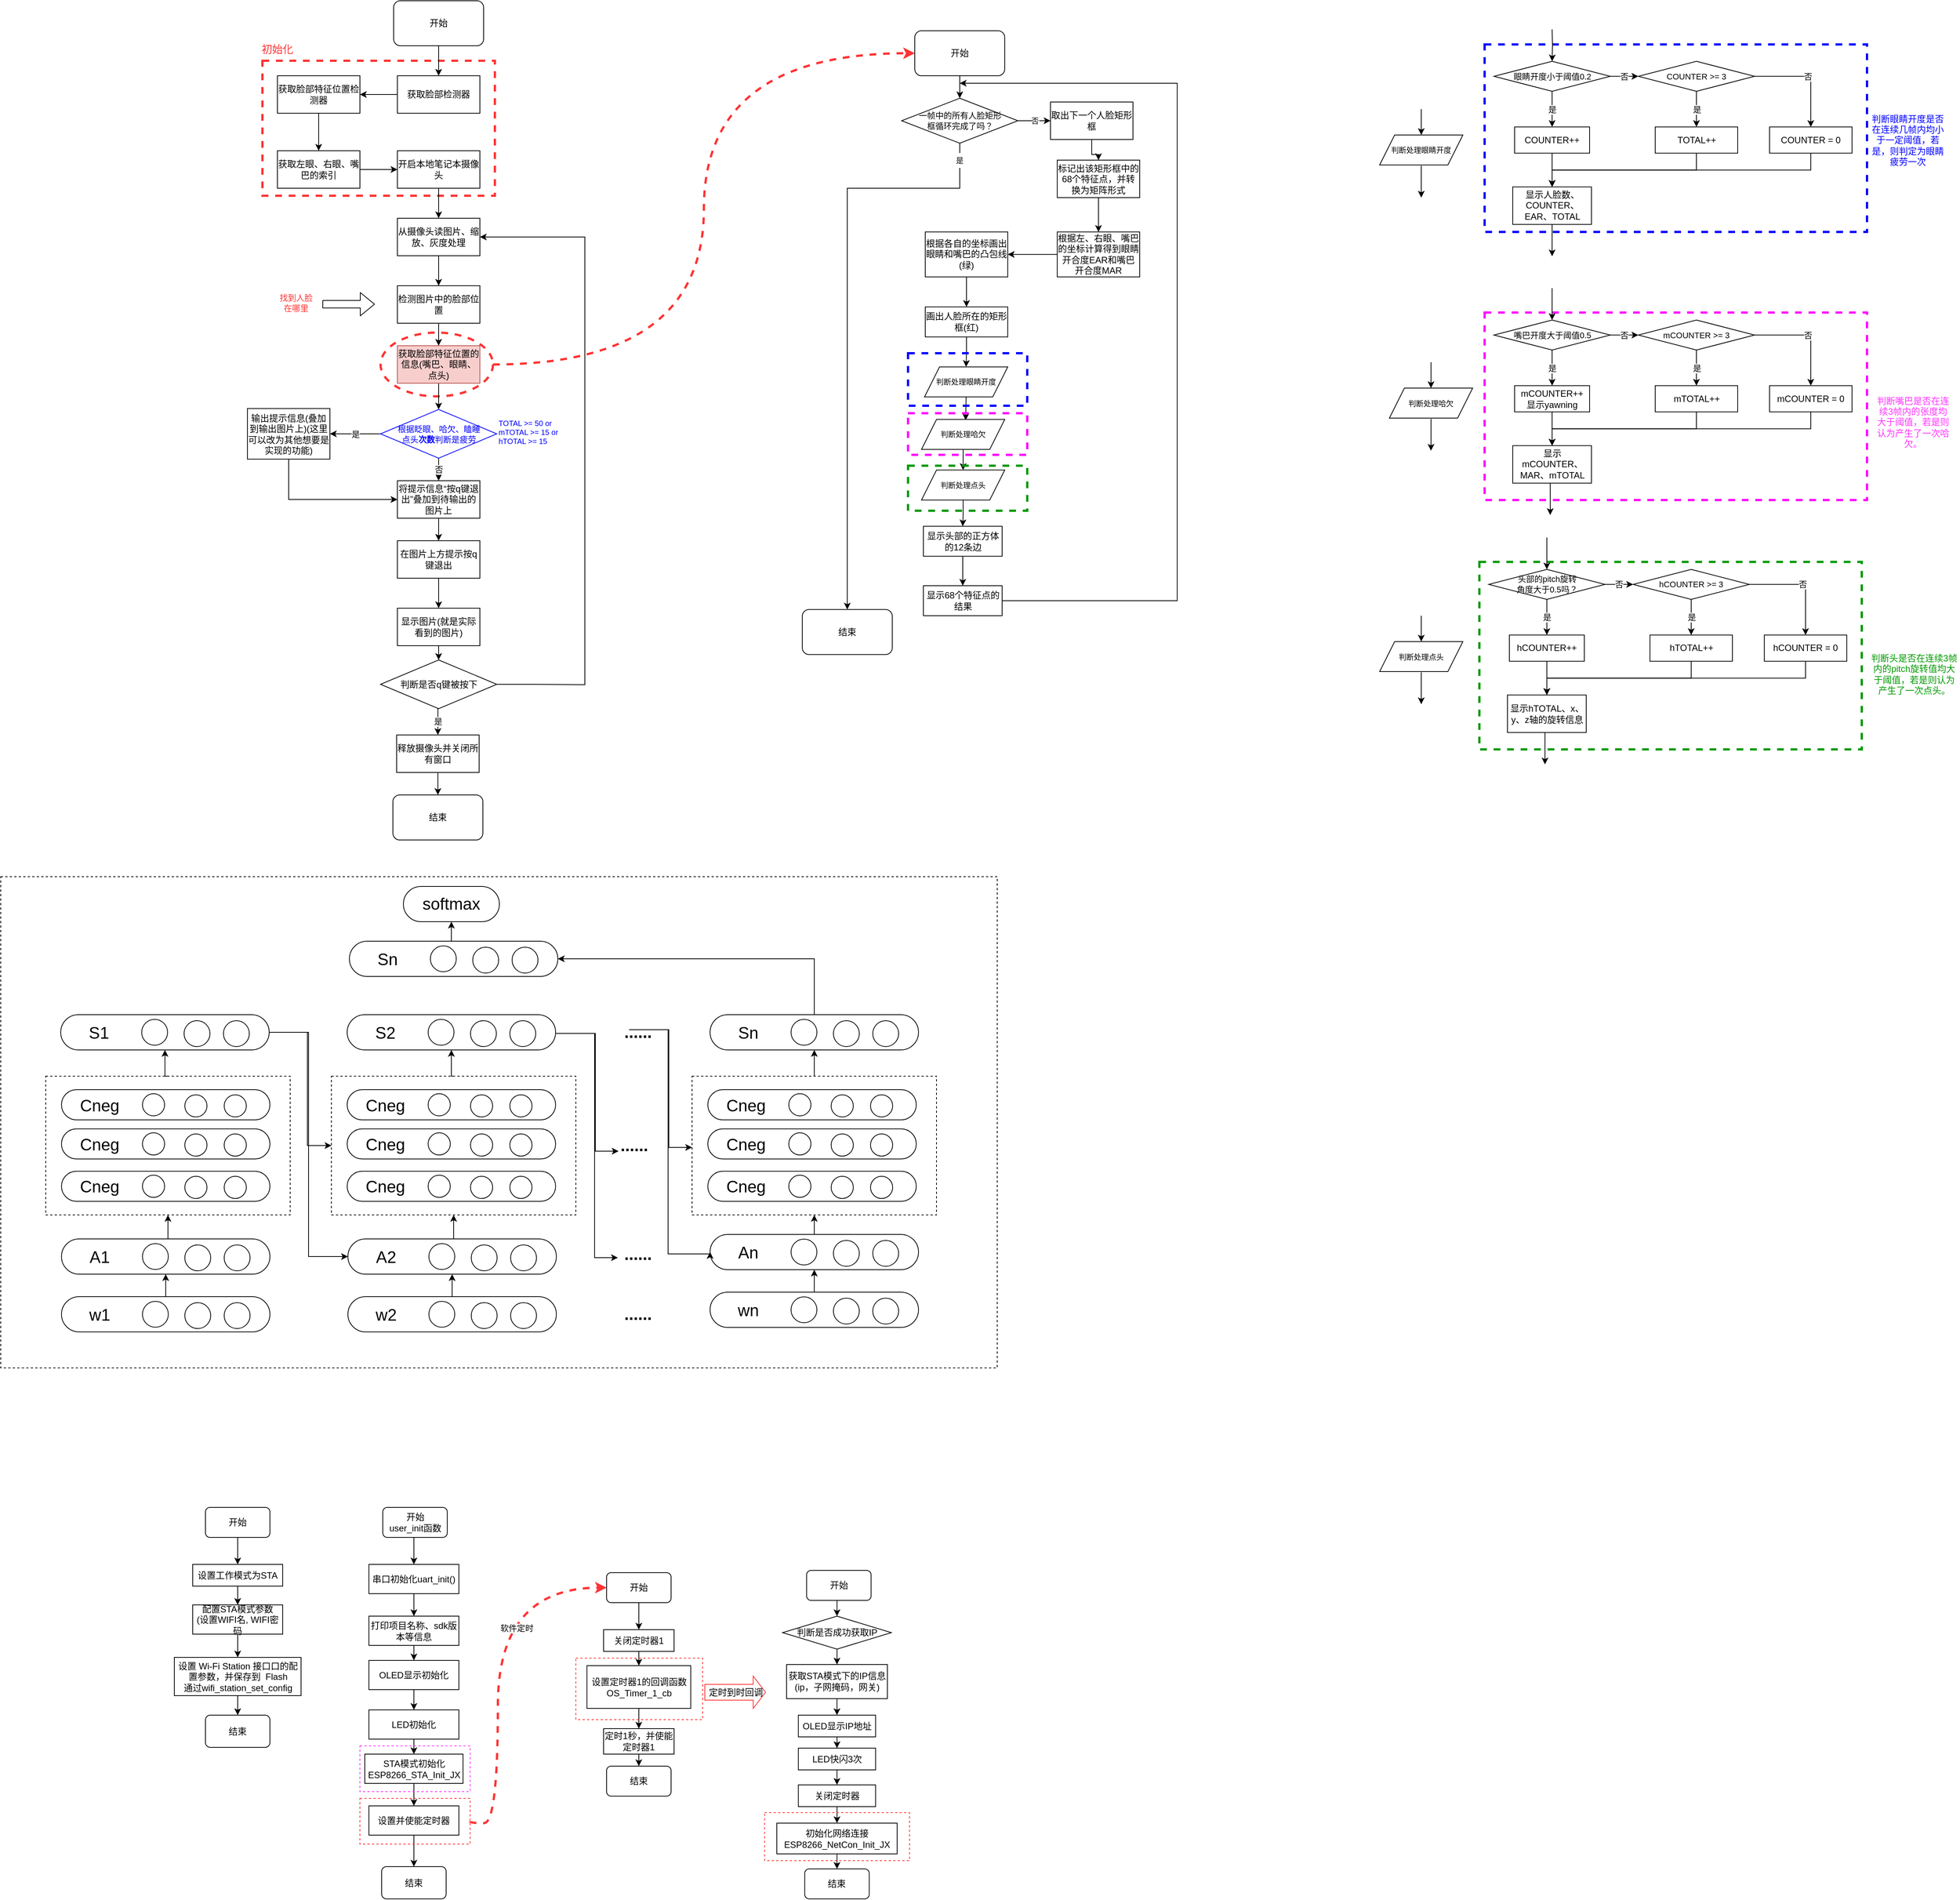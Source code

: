 <mxfile version="14.8.3" type="github">
  <diagram id="dBK5igAenbzEHoaWE4YC" name="Page-1">
    <mxGraphModel dx="1808" dy="526" grid="0" gridSize="10" guides="1" tooltips="1" connect="1" arrows="1" fold="1" page="1" pageScale="1" pageWidth="827" pageHeight="1169" math="0" shadow="0">
      <root>
        <mxCell id="0" />
        <mxCell id="1" parent="0" />
        <mxCell id="_tch5FTrI0JoL2n06Nwd-143" value="" style="rounded=0;whiteSpace=wrap;html=1;dashed=1;fontSize=22;" parent="1" vertex="1">
          <mxGeometry x="-159" y="1188" width="1329" height="655" as="geometry" />
        </mxCell>
        <mxCell id="f6ohBAHf6BeMD9NY3o_H-43" value="" style="rounded=0;whiteSpace=wrap;html=1;dashed=1;fontSize=11;strokeColor=#FF3333;strokeWidth=3;fillColor=none;" parent="1" vertex="1">
          <mxGeometry x="190" y="100" width="310" height="180" as="geometry" />
        </mxCell>
        <mxCell id="f6ohBAHf6BeMD9NY3o_H-18" value="" style="ellipse;whiteSpace=wrap;html=1;fontSize=11;dashed=1;strokeColor=#FF3333;fillColor=none;strokeWidth=3;" parent="1" vertex="1">
          <mxGeometry x="347.5" y="462.5" width="150" height="85" as="geometry" />
        </mxCell>
        <mxCell id="f6ohBAHf6BeMD9NY3o_H-22" style="edgeStyle=orthogonalEdgeStyle;rounded=0;orthogonalLoop=1;jettySize=auto;html=1;exitX=0;exitY=0.5;exitDx=0;exitDy=0;entryX=1;entryY=0.5;entryDx=0;entryDy=0;fontSize=11;" parent="1" source="f6ohBAHf6BeMD9NY3o_H-2" target="f6ohBAHf6BeMD9NY3o_H-3" edge="1">
          <mxGeometry relative="1" as="geometry" />
        </mxCell>
        <mxCell id="f6ohBAHf6BeMD9NY3o_H-2" value="获取脸部检测器" style="rounded=0;whiteSpace=wrap;html=1;" parent="1" vertex="1">
          <mxGeometry x="370" y="120" width="110" height="50" as="geometry" />
        </mxCell>
        <mxCell id="f6ohBAHf6BeMD9NY3o_H-23" style="edgeStyle=orthogonalEdgeStyle;rounded=0;orthogonalLoop=1;jettySize=auto;html=1;exitX=0.5;exitY=1;exitDx=0;exitDy=0;entryX=0.5;entryY=0;entryDx=0;entryDy=0;fontSize=11;" parent="1" source="f6ohBAHf6BeMD9NY3o_H-3" target="f6ohBAHf6BeMD9NY3o_H-4" edge="1">
          <mxGeometry relative="1" as="geometry" />
        </mxCell>
        <mxCell id="f6ohBAHf6BeMD9NY3o_H-3" value="获取脸部特征位置检测器" style="rounded=0;whiteSpace=wrap;html=1;" parent="1" vertex="1">
          <mxGeometry x="210" y="120" width="110" height="50" as="geometry" />
        </mxCell>
        <mxCell id="f6ohBAHf6BeMD9NY3o_H-24" style="edgeStyle=orthogonalEdgeStyle;rounded=0;orthogonalLoop=1;jettySize=auto;html=1;fontSize=11;" parent="1" source="f6ohBAHf6BeMD9NY3o_H-4" target="f6ohBAHf6BeMD9NY3o_H-5" edge="1">
          <mxGeometry relative="1" as="geometry" />
        </mxCell>
        <mxCell id="f6ohBAHf6BeMD9NY3o_H-4" value="获取左眼、右眼、嘴巴的索引" style="rounded=0;whiteSpace=wrap;html=1;" parent="1" vertex="1">
          <mxGeometry x="210" y="220" width="110" height="50" as="geometry" />
        </mxCell>
        <mxCell id="f6ohBAHf6BeMD9NY3o_H-25" style="edgeStyle=orthogonalEdgeStyle;rounded=0;orthogonalLoop=1;jettySize=auto;html=1;exitX=0.5;exitY=1;exitDx=0;exitDy=0;entryX=0.5;entryY=0;entryDx=0;entryDy=0;fontSize=11;" parent="1" source="f6ohBAHf6BeMD9NY3o_H-5" target="f6ohBAHf6BeMD9NY3o_H-6" edge="1">
          <mxGeometry relative="1" as="geometry" />
        </mxCell>
        <mxCell id="f6ohBAHf6BeMD9NY3o_H-5" value="开启本地笔记本摄像头" style="rounded=0;whiteSpace=wrap;html=1;" parent="1" vertex="1">
          <mxGeometry x="370" y="220" width="110" height="50" as="geometry" />
        </mxCell>
        <mxCell id="f6ohBAHf6BeMD9NY3o_H-26" style="edgeStyle=orthogonalEdgeStyle;rounded=0;orthogonalLoop=1;jettySize=auto;html=1;exitX=0.5;exitY=1;exitDx=0;exitDy=0;entryX=0.5;entryY=0;entryDx=0;entryDy=0;fontSize=11;" parent="1" source="f6ohBAHf6BeMD9NY3o_H-6" target="f6ohBAHf6BeMD9NY3o_H-7" edge="1">
          <mxGeometry relative="1" as="geometry" />
        </mxCell>
        <mxCell id="f6ohBAHf6BeMD9NY3o_H-6" value="&lt;div&gt;从摄像头读图片、缩放、灰度处理&lt;/div&gt;" style="rounded=0;whiteSpace=wrap;html=1;" parent="1" vertex="1">
          <mxGeometry x="370" y="310" width="110" height="50" as="geometry" />
        </mxCell>
        <mxCell id="f6ohBAHf6BeMD9NY3o_H-27" style="edgeStyle=orthogonalEdgeStyle;rounded=0;orthogonalLoop=1;jettySize=auto;html=1;exitX=0.5;exitY=1;exitDx=0;exitDy=0;entryX=0.5;entryY=0;entryDx=0;entryDy=0;fontSize=11;" parent="1" source="f6ohBAHf6BeMD9NY3o_H-7" target="f6ohBAHf6BeMD9NY3o_H-8" edge="1">
          <mxGeometry relative="1" as="geometry" />
        </mxCell>
        <mxCell id="f6ohBAHf6BeMD9NY3o_H-7" value="检测图片中的脸部位置" style="rounded=0;whiteSpace=wrap;html=1;" parent="1" vertex="1">
          <mxGeometry x="370" y="400" width="110" height="50" as="geometry" />
        </mxCell>
        <mxCell id="f6ohBAHf6BeMD9NY3o_H-28" style="edgeStyle=orthogonalEdgeStyle;rounded=0;orthogonalLoop=1;jettySize=auto;html=1;exitX=0.5;exitY=1;exitDx=0;exitDy=0;entryX=0.5;entryY=0;entryDx=0;entryDy=0;fontSize=11;" parent="1" source="f6ohBAHf6BeMD9NY3o_H-8" target="f6ohBAHf6BeMD9NY3o_H-10" edge="1">
          <mxGeometry relative="1" as="geometry" />
        </mxCell>
        <mxCell id="f6ohBAHf6BeMD9NY3o_H-8" value="获取脸部特征位置的信息(嘴巴、眼睛、点头)" style="rounded=0;whiteSpace=wrap;html=1;fillColor=#f8cecc;strokeColor=#b85450;" parent="1" vertex="1">
          <mxGeometry x="370" y="480" width="110" height="50" as="geometry" />
        </mxCell>
        <mxCell id="f6ohBAHf6BeMD9NY3o_H-29" value="是" style="edgeStyle=orthogonalEdgeStyle;rounded=0;orthogonalLoop=1;jettySize=auto;html=1;exitX=0;exitY=0.5;exitDx=0;exitDy=0;entryX=1;entryY=0.5;entryDx=0;entryDy=0;fontSize=11;" parent="1" source="f6ohBAHf6BeMD9NY3o_H-10" target="f6ohBAHf6BeMD9NY3o_H-11" edge="1">
          <mxGeometry relative="1" as="geometry" />
        </mxCell>
        <mxCell id="f6ohBAHf6BeMD9NY3o_H-30" value="否" style="edgeStyle=orthogonalEdgeStyle;rounded=0;orthogonalLoop=1;jettySize=auto;html=1;entryX=0.5;entryY=0;entryDx=0;entryDy=0;fontSize=11;" parent="1" source="f6ohBAHf6BeMD9NY3o_H-10" target="f6ohBAHf6BeMD9NY3o_H-12" edge="1">
          <mxGeometry relative="1" as="geometry" />
        </mxCell>
        <mxCell id="f6ohBAHf6BeMD9NY3o_H-10" value="&lt;div&gt;根据眨眼、哈欠、瞌睡&lt;/div&gt;&lt;div&gt;点头&lt;font&gt;&lt;b&gt;次数&lt;/b&gt;&lt;/font&gt;判断是疲劳&lt;/div&gt;" style="rhombus;whiteSpace=wrap;html=1;fontSize=11;fontColor=#0000FF;strokeColor=#0000FF;" parent="1" vertex="1">
          <mxGeometry x="347.5" y="565" width="155" height="65" as="geometry" />
        </mxCell>
        <mxCell id="f6ohBAHf6BeMD9NY3o_H-39" style="edgeStyle=orthogonalEdgeStyle;rounded=0;orthogonalLoop=1;jettySize=auto;html=1;exitX=0.5;exitY=1;exitDx=0;exitDy=0;entryX=0;entryY=0.5;entryDx=0;entryDy=0;fontSize=11;strokeWidth=1;" parent="1" source="f6ohBAHf6BeMD9NY3o_H-11" target="f6ohBAHf6BeMD9NY3o_H-12" edge="1">
          <mxGeometry relative="1" as="geometry" />
        </mxCell>
        <mxCell id="f6ohBAHf6BeMD9NY3o_H-11" value="输出提示信息(叠加到输出图片上)(这里可以改为其他想要是实现的功能)" style="rounded=0;whiteSpace=wrap;html=1;" parent="1" vertex="1">
          <mxGeometry x="170" y="563.75" width="110" height="67.5" as="geometry" />
        </mxCell>
        <mxCell id="f6ohBAHf6BeMD9NY3o_H-31" style="edgeStyle=orthogonalEdgeStyle;rounded=0;orthogonalLoop=1;jettySize=auto;html=1;exitX=0.5;exitY=1;exitDx=0;exitDy=0;fontSize=11;" parent="1" source="f6ohBAHf6BeMD9NY3o_H-12" target="f6ohBAHf6BeMD9NY3o_H-13" edge="1">
          <mxGeometry relative="1" as="geometry" />
        </mxCell>
        <mxCell id="f6ohBAHf6BeMD9NY3o_H-12" value="将提示信息“按q键退出”叠加到待输出的图片上" style="rounded=0;whiteSpace=wrap;html=1;" parent="1" vertex="1">
          <mxGeometry x="370" y="660" width="110" height="50" as="geometry" />
        </mxCell>
        <mxCell id="f6ohBAHf6BeMD9NY3o_H-32" style="edgeStyle=orthogonalEdgeStyle;rounded=0;orthogonalLoop=1;jettySize=auto;html=1;exitX=0.5;exitY=1;exitDx=0;exitDy=0;entryX=0.5;entryY=0;entryDx=0;entryDy=0;fontSize=11;" parent="1" source="f6ohBAHf6BeMD9NY3o_H-13" target="f6ohBAHf6BeMD9NY3o_H-14" edge="1">
          <mxGeometry relative="1" as="geometry" />
        </mxCell>
        <mxCell id="f6ohBAHf6BeMD9NY3o_H-13" value="在图片上方提示按q键退出" style="rounded=0;whiteSpace=wrap;html=1;" parent="1" vertex="1">
          <mxGeometry x="370" y="740" width="110" height="50" as="geometry" />
        </mxCell>
        <mxCell id="f6ohBAHf6BeMD9NY3o_H-33" style="edgeStyle=orthogonalEdgeStyle;rounded=0;orthogonalLoop=1;jettySize=auto;html=1;exitX=0.5;exitY=1;exitDx=0;exitDy=0;entryX=0.5;entryY=0;entryDx=0;entryDy=0;fontSize=11;" parent="1" source="f6ohBAHf6BeMD9NY3o_H-14" target="f6ohBAHf6BeMD9NY3o_H-15" edge="1">
          <mxGeometry relative="1" as="geometry" />
        </mxCell>
        <mxCell id="f6ohBAHf6BeMD9NY3o_H-14" value="显示图片(就是实际看到的图片)" style="rounded=0;whiteSpace=wrap;html=1;" parent="1" vertex="1">
          <mxGeometry x="370" y="830" width="110" height="50" as="geometry" />
        </mxCell>
        <mxCell id="f6ohBAHf6BeMD9NY3o_H-34" value="是" style="edgeStyle=orthogonalEdgeStyle;rounded=0;orthogonalLoop=1;jettySize=auto;html=1;exitX=0.5;exitY=1;exitDx=0;exitDy=0;entryX=0.5;entryY=0;entryDx=0;entryDy=0;fontSize=11;" parent="1" source="f6ohBAHf6BeMD9NY3o_H-15" target="f6ohBAHf6BeMD9NY3o_H-41" edge="1">
          <mxGeometry relative="1" as="geometry">
            <mxPoint x="425" y="999" as="targetPoint" />
          </mxGeometry>
        </mxCell>
        <mxCell id="f6ohBAHf6BeMD9NY3o_H-15" value="判断是否q键被按下" style="rhombus;whiteSpace=wrap;html=1;" parent="1" vertex="1">
          <mxGeometry x="347.5" y="899" width="155" height="65" as="geometry" />
        </mxCell>
        <mxCell id="f6ohBAHf6BeMD9NY3o_H-21" style="edgeStyle=orthogonalEdgeStyle;rounded=0;orthogonalLoop=1;jettySize=auto;html=1;exitX=0.5;exitY=1;exitDx=0;exitDy=0;entryX=0.5;entryY=0;entryDx=0;entryDy=0;fontSize=11;" parent="1" source="f6ohBAHf6BeMD9NY3o_H-17" target="f6ohBAHf6BeMD9NY3o_H-2" edge="1">
          <mxGeometry relative="1" as="geometry" />
        </mxCell>
        <mxCell id="f6ohBAHf6BeMD9NY3o_H-17" value="开始" style="rounded=1;whiteSpace=wrap;html=1;" parent="1" vertex="1">
          <mxGeometry x="365" y="20" width="120" height="60" as="geometry" />
        </mxCell>
        <mxCell id="f6ohBAHf6BeMD9NY3o_H-35" value="" style="endArrow=classic;html=1;fontSize=11;exitX=1;exitY=0.5;exitDx=0;exitDy=0;strokeColor=#FF3333;dashed=1;strokeWidth=3;entryX=0;entryY=0.5;entryDx=0;entryDy=0;edgeStyle=orthogonalEdgeStyle;curved=1;" parent="1" source="f6ohBAHf6BeMD9NY3o_H-18" target="f6ohBAHf6BeMD9NY3o_H-36" edge="1">
          <mxGeometry width="50" height="50" relative="1" as="geometry">
            <mxPoint x="550" y="490" as="sourcePoint" />
            <mxPoint x="730" y="80" as="targetPoint" />
          </mxGeometry>
        </mxCell>
        <mxCell id="f6ohBAHf6BeMD9NY3o_H-73" style="edgeStyle=orthogonalEdgeStyle;rounded=0;orthogonalLoop=1;jettySize=auto;html=1;exitX=0.5;exitY=1;exitDx=0;exitDy=0;entryX=0.5;entryY=0;entryDx=0;entryDy=0;fontSize=11;fontColor=#000000;strokeColor=#000000;strokeWidth=1;" parent="1" source="f6ohBAHf6BeMD9NY3o_H-36" edge="1">
          <mxGeometry relative="1" as="geometry">
            <mxPoint x="1120" y="150" as="targetPoint" />
          </mxGeometry>
        </mxCell>
        <mxCell id="f6ohBAHf6BeMD9NY3o_H-36" value="开始" style="rounded=1;whiteSpace=wrap;html=1;" parent="1" vertex="1">
          <mxGeometry x="1060" y="60" width="120" height="60" as="geometry" />
        </mxCell>
        <mxCell id="f6ohBAHf6BeMD9NY3o_H-38" style="edgeStyle=orthogonalEdgeStyle;rounded=0;orthogonalLoop=1;jettySize=auto;html=1;exitX=1;exitY=0.5;exitDx=0;exitDy=0;entryX=1;entryY=0.5;entryDx=0;entryDy=0;fontSize=11;" parent="1" source="f6ohBAHf6BeMD9NY3o_H-15" target="f6ohBAHf6BeMD9NY3o_H-6" edge="1">
          <mxGeometry relative="1" as="geometry">
            <mxPoint x="435" y="890" as="sourcePoint" />
            <mxPoint x="435" y="920" as="targetPoint" />
            <Array as="points">
              <mxPoint x="550" y="931" />
              <mxPoint x="620" y="932" />
              <mxPoint x="620" y="335" />
            </Array>
          </mxGeometry>
        </mxCell>
        <mxCell id="f6ohBAHf6BeMD9NY3o_H-40" value="结束" style="rounded=1;whiteSpace=wrap;html=1;" parent="1" vertex="1">
          <mxGeometry x="364" y="1079" width="120" height="60" as="geometry" />
        </mxCell>
        <mxCell id="f6ohBAHf6BeMD9NY3o_H-42" style="edgeStyle=orthogonalEdgeStyle;rounded=0;orthogonalLoop=1;jettySize=auto;html=1;entryX=0.5;entryY=0;entryDx=0;entryDy=0;fontSize=11;strokeColor=#000000;strokeWidth=1;" parent="1" source="f6ohBAHf6BeMD9NY3o_H-41" target="f6ohBAHf6BeMD9NY3o_H-40" edge="1">
          <mxGeometry relative="1" as="geometry" />
        </mxCell>
        <mxCell id="f6ohBAHf6BeMD9NY3o_H-41" value="&lt;div&gt;释放摄像头并关闭所有窗口&lt;/div&gt;" style="rounded=0;whiteSpace=wrap;html=1;" parent="1" vertex="1">
          <mxGeometry x="369" y="999" width="110" height="50" as="geometry" />
        </mxCell>
        <mxCell id="f6ohBAHf6BeMD9NY3o_H-44" value="&lt;font style=&quot;font-size: 14px&quot;&gt;初始化&lt;br&gt;&lt;/font&gt;" style="text;html=1;strokeColor=none;fillColor=none;align=center;verticalAlign=middle;whiteSpace=wrap;rounded=0;dashed=1;fontSize=11;fontColor=#FF3333;" parent="1" vertex="1">
          <mxGeometry x="170" y="70" width="80" height="30" as="geometry" />
        </mxCell>
        <mxCell id="f6ohBAHf6BeMD9NY3o_H-46" value="" style="shape=flexArrow;endArrow=classic;html=1;fontSize=11;fontColor=#FF3333;strokeColor=#000000;strokeWidth=1;" parent="1" edge="1">
          <mxGeometry width="50" height="50" relative="1" as="geometry">
            <mxPoint x="270" y="424.58" as="sourcePoint" />
            <mxPoint x="340" y="424.58" as="targetPoint" />
          </mxGeometry>
        </mxCell>
        <mxCell id="f6ohBAHf6BeMD9NY3o_H-48" value="找到人脸在哪里" style="text;html=1;strokeColor=none;fillColor=none;align=center;verticalAlign=middle;whiteSpace=wrap;rounded=0;dashed=1;fontSize=11;fontColor=#FF3333;" parent="1" vertex="1">
          <mxGeometry x="210" y="400" width="50" height="45" as="geometry" />
        </mxCell>
        <mxCell id="f6ohBAHf6BeMD9NY3o_H-211" style="edgeStyle=orthogonalEdgeStyle;rounded=0;orthogonalLoop=1;jettySize=auto;html=1;entryX=1;entryY=0.5;entryDx=0;entryDy=0;fontSize=10;fontColor=#000000;strokeColor=#000000;strokeWidth=1;" parent="1" source="f6ohBAHf6BeMD9NY3o_H-54" target="f6ohBAHf6BeMD9NY3o_H-55" edge="1">
          <mxGeometry relative="1" as="geometry" />
        </mxCell>
        <mxCell id="f6ohBAHf6BeMD9NY3o_H-54" value="根据左、右眼、嘴巴的坐标计算得到眼睛开合度EAR和嘴巴开合度MAR" style="rounded=0;whiteSpace=wrap;html=1;" parent="1" vertex="1">
          <mxGeometry x="1250" y="328.25" width="110" height="60" as="geometry" />
        </mxCell>
        <mxCell id="f6ohBAHf6BeMD9NY3o_H-77" style="edgeStyle=orthogonalEdgeStyle;rounded=0;orthogonalLoop=1;jettySize=auto;html=1;exitX=0.5;exitY=1;exitDx=0;exitDy=0;entryX=0.5;entryY=0;entryDx=0;entryDy=0;fontSize=11;fontColor=#000000;strokeColor=#000000;strokeWidth=1;" parent="1" source="f6ohBAHf6BeMD9NY3o_H-55" target="f6ohBAHf6BeMD9NY3o_H-56" edge="1">
          <mxGeometry relative="1" as="geometry" />
        </mxCell>
        <mxCell id="f6ohBAHf6BeMD9NY3o_H-55" value="根据各自的坐标画出眼睛和嘴巴的凸包线(绿)" style="rounded=0;whiteSpace=wrap;html=1;" parent="1" vertex="1">
          <mxGeometry x="1074" y="328.25" width="110" height="60" as="geometry" />
        </mxCell>
        <mxCell id="f6ohBAHf6BeMD9NY3o_H-79" style="edgeStyle=orthogonalEdgeStyle;rounded=0;orthogonalLoop=1;jettySize=auto;html=1;exitX=0.5;exitY=1;exitDx=0;exitDy=0;entryX=0.5;entryY=0;entryDx=0;entryDy=0;fontSize=11;fontColor=#000000;strokeColor=#000000;strokeWidth=1;" parent="1" source="f6ohBAHf6BeMD9NY3o_H-56" target="f6ohBAHf6BeMD9NY3o_H-201" edge="1">
          <mxGeometry relative="1" as="geometry">
            <mxPoint x="1129" y="510.75" as="targetPoint" />
          </mxGeometry>
        </mxCell>
        <mxCell id="f6ohBAHf6BeMD9NY3o_H-56" value="画出人脸所在的矩形框(红)" style="rounded=0;whiteSpace=wrap;html=1;" parent="1" vertex="1">
          <mxGeometry x="1074" y="428.25" width="110" height="40" as="geometry" />
        </mxCell>
        <mxCell id="f6ohBAHf6BeMD9NY3o_H-80" value="判断眼睛开度是否在连续几帧内均小于一定阈值，若是，则判定为眼睛疲劳一次" style="text;html=1;strokeColor=none;fillColor=none;align=center;verticalAlign=middle;whiteSpace=wrap;rounded=0;dashed=1;fontSize=12;fontColor=#0000FF;" parent="1" vertex="1">
          <mxGeometry x="2333" y="162.38" width="103" height="86.75" as="geometry" />
        </mxCell>
        <mxCell id="f6ohBAHf6BeMD9NY3o_H-218" style="edgeStyle=orthogonalEdgeStyle;rounded=0;orthogonalLoop=1;jettySize=auto;html=1;entryX=0.5;entryY=0;entryDx=0;entryDy=0;fontSize=10;fontColor=#000000;strokeColor=#000000;strokeWidth=1;" parent="1" source="f6ohBAHf6BeMD9NY3o_H-97" target="f6ohBAHf6BeMD9NY3o_H-99" edge="1">
          <mxGeometry relative="1" as="geometry" />
        </mxCell>
        <mxCell id="f6ohBAHf6BeMD9NY3o_H-97" value="显示头部的正方体的12条边" style="rounded=0;whiteSpace=wrap;html=1;" parent="1" vertex="1">
          <mxGeometry x="1071.5" y="720.75" width="105" height="40" as="geometry" />
        </mxCell>
        <mxCell id="f6ohBAHf6BeMD9NY3o_H-125" style="edgeStyle=orthogonalEdgeStyle;rounded=0;orthogonalLoop=1;jettySize=auto;html=1;fontSize=10;fontColor=#000000;strokeColor=#000000;strokeWidth=1;exitX=1;exitY=0.5;exitDx=0;exitDy=0;" parent="1" source="f6ohBAHf6BeMD9NY3o_H-99" edge="1">
          <mxGeometry relative="1" as="geometry">
            <mxPoint x="1120" y="130" as="targetPoint" />
            <mxPoint x="1310" y="930" as="sourcePoint" />
            <Array as="points">
              <mxPoint x="1410" y="820" />
              <mxPoint x="1410" y="130" />
            </Array>
          </mxGeometry>
        </mxCell>
        <mxCell id="f6ohBAHf6BeMD9NY3o_H-99" value="显示68个特征点的结果" style="rounded=0;whiteSpace=wrap;html=1;" parent="1" vertex="1">
          <mxGeometry x="1071.5" y="800" width="105" height="40" as="geometry" />
        </mxCell>
        <mxCell id="f6ohBAHf6BeMD9NY3o_H-104" value="结束" style="rounded=1;whiteSpace=wrap;html=1;" parent="1" vertex="1">
          <mxGeometry x="910" y="831.75" width="120" height="60" as="geometry" />
        </mxCell>
        <mxCell id="f6ohBAHf6BeMD9NY3o_H-115" value="&lt;div style=&quot;font-size: 10px;&quot;&gt;TOTAL &amp;gt;= 50 or &lt;br style=&quot;font-size: 10px;&quot;&gt;&lt;/div&gt;&lt;div style=&quot;font-size: 10px;&quot;&gt;mTOTAL &amp;gt;= 15 or &lt;br style=&quot;font-size: 10px;&quot;&gt;&lt;/div&gt;&lt;div style=&quot;font-size: 10px;&quot;&gt;hTOTAL &amp;gt;= 15&lt;/div&gt;" style="text;whiteSpace=wrap;html=1;fontSize=10;fontColor=#0000FF;" parent="1" vertex="1">
          <mxGeometry x="502.5" y="571.25" width="120" height="60" as="geometry" />
        </mxCell>
        <mxCell id="f6ohBAHf6BeMD9NY3o_H-116" value="判断嘴巴是否在连续3帧内的张度均大于阈值，若是则认为产生了一次哈欠。" style="text;html=1;strokeColor=none;fillColor=none;align=center;verticalAlign=middle;whiteSpace=wrap;rounded=0;dashed=1;fontSize=12;fontColor=#FF33FF;" parent="1" vertex="1">
          <mxGeometry x="2340" y="543.25" width="103" height="76.75" as="geometry" />
        </mxCell>
        <mxCell id="f6ohBAHf6BeMD9NY3o_H-209" style="edgeStyle=orthogonalEdgeStyle;rounded=0;orthogonalLoop=1;jettySize=auto;html=1;fontSize=10;fontColor=#000000;strokeColor=#000000;strokeWidth=1;" parent="1" source="f6ohBAHf6BeMD9NY3o_H-119" target="f6ohBAHf6BeMD9NY3o_H-122" edge="1">
          <mxGeometry relative="1" as="geometry" />
        </mxCell>
        <mxCell id="f6ohBAHf6BeMD9NY3o_H-119" value="取出下一个人脸矩形框" style="rounded=0;whiteSpace=wrap;html=1;" parent="1" vertex="1">
          <mxGeometry x="1241" y="155" width="110" height="50" as="geometry" />
        </mxCell>
        <mxCell id="f6ohBAHf6BeMD9NY3o_H-121" value="否" style="edgeStyle=orthogonalEdgeStyle;rounded=0;orthogonalLoop=1;jettySize=auto;html=1;exitX=1;exitY=0.5;exitDx=0;exitDy=0;entryX=0;entryY=0.5;entryDx=0;entryDy=0;fontSize=10;strokeColor=#000000;strokeWidth=1;" parent="1" source="f6ohBAHf6BeMD9NY3o_H-120" target="f6ohBAHf6BeMD9NY3o_H-119" edge="1">
          <mxGeometry relative="1" as="geometry">
            <mxPoint x="1250" y="180" as="targetPoint" />
          </mxGeometry>
        </mxCell>
        <mxCell id="f6ohBAHf6BeMD9NY3o_H-212" style="edgeStyle=orthogonalEdgeStyle;rounded=0;orthogonalLoop=1;jettySize=auto;html=1;exitX=0.5;exitY=1;exitDx=0;exitDy=0;entryX=0.5;entryY=0;entryDx=0;entryDy=0;fontSize=10;fontColor=#000000;strokeColor=#000000;strokeWidth=1;startArrow=none;" parent="1" source="f6ohBAHf6BeMD9NY3o_H-213" target="f6ohBAHf6BeMD9NY3o_H-104" edge="1">
          <mxGeometry relative="1" as="geometry">
            <Array as="points">
              <mxPoint x="1120" y="270" />
              <mxPoint x="970" y="270" />
            </Array>
          </mxGeometry>
        </mxCell>
        <mxCell id="f6ohBAHf6BeMD9NY3o_H-120" value="&lt;div&gt;一帧中的所有人脸矩形&lt;/div&gt;&lt;div&gt;框循环完成了吗？&lt;/div&gt;" style="rhombus;whiteSpace=wrap;html=1;fontSize=11;" parent="1" vertex="1">
          <mxGeometry x="1042.5" y="150" width="155" height="60" as="geometry" />
        </mxCell>
        <mxCell id="f6ohBAHf6BeMD9NY3o_H-210" style="edgeStyle=orthogonalEdgeStyle;rounded=0;orthogonalLoop=1;jettySize=auto;html=1;entryX=0.5;entryY=0;entryDx=0;entryDy=0;fontSize=10;fontColor=#000000;strokeColor=#000000;strokeWidth=1;" parent="1" source="f6ohBAHf6BeMD9NY3o_H-122" target="f6ohBAHf6BeMD9NY3o_H-54" edge="1">
          <mxGeometry relative="1" as="geometry" />
        </mxCell>
        <mxCell id="f6ohBAHf6BeMD9NY3o_H-122" value="标记出该矩形框中的68个特征点，并转换为矩阵形式" style="rounded=0;whiteSpace=wrap;html=1;" parent="1" vertex="1">
          <mxGeometry x="1250" y="232.5" width="110" height="50" as="geometry" />
        </mxCell>
        <mxCell id="f6ohBAHf6BeMD9NY3o_H-141" value="" style="rounded=0;whiteSpace=wrap;html=1;dashed=1;fontSize=11;strokeWidth=3;fillColor=none;strokeColor=#FF00FF;" parent="1" vertex="1">
          <mxGeometry x="1820" y="435.75" width="510" height="250" as="geometry" />
        </mxCell>
        <mxCell id="f6ohBAHf6BeMD9NY3o_H-142" value="是" style="edgeStyle=orthogonalEdgeStyle;rounded=0;orthogonalLoop=1;jettySize=auto;html=1;entryX=0.5;entryY=0;entryDx=0;entryDy=0;fontSize=11;strokeColor=#000000;strokeWidth=1;" parent="1" source="f6ohBAHf6BeMD9NY3o_H-144" target="f6ohBAHf6BeMD9NY3o_H-148" edge="1">
          <mxGeometry relative="1" as="geometry" />
        </mxCell>
        <mxCell id="f6ohBAHf6BeMD9NY3o_H-143" value="否" style="edgeStyle=orthogonalEdgeStyle;rounded=0;orthogonalLoop=1;jettySize=auto;html=1;entryX=0;entryY=0.5;entryDx=0;entryDy=0;fontSize=11;strokeColor=#000000;strokeWidth=1;" parent="1" source="f6ohBAHf6BeMD9NY3o_H-144" target="f6ohBAHf6BeMD9NY3o_H-151" edge="1">
          <mxGeometry relative="1" as="geometry" />
        </mxCell>
        <mxCell id="f6ohBAHf6BeMD9NY3o_H-144" value="嘴巴开度大于阈值0.5" style="rhombus;whiteSpace=wrap;html=1;fontSize=11;" parent="1" vertex="1">
          <mxGeometry x="1832.5" y="445.75" width="155" height="40" as="geometry" />
        </mxCell>
        <mxCell id="f6ohBAHf6BeMD9NY3o_H-145" style="edgeStyle=orthogonalEdgeStyle;rounded=0;orthogonalLoop=1;jettySize=auto;html=1;exitX=0.5;exitY=1;exitDx=0;exitDy=0;fontSize=11;fontColor=#000000;strokeColor=#000000;strokeWidth=1;entryX=0.5;entryY=0;entryDx=0;entryDy=0;" parent="1" source="f6ohBAHf6BeMD9NY3o_H-146" target="f6ohBAHf6BeMD9NY3o_H-154" edge="1">
          <mxGeometry relative="1" as="geometry">
            <mxPoint x="1910" y="603.25" as="targetPoint" />
          </mxGeometry>
        </mxCell>
        <mxCell id="f6ohBAHf6BeMD9NY3o_H-146" value="mTOTAL++" style="rounded=0;whiteSpace=wrap;html=1;" parent="1" vertex="1">
          <mxGeometry x="2047.5" y="533.25" width="110" height="35" as="geometry" />
        </mxCell>
        <mxCell id="f6ohBAHf6BeMD9NY3o_H-147" style="edgeStyle=orthogonalEdgeStyle;rounded=0;orthogonalLoop=1;jettySize=auto;html=1;entryX=0.5;entryY=0;entryDx=0;entryDy=0;fontSize=11;fontColor=#000000;strokeColor=#000000;strokeWidth=1;" parent="1" source="f6ohBAHf6BeMD9NY3o_H-148" target="f6ohBAHf6BeMD9NY3o_H-154" edge="1">
          <mxGeometry relative="1" as="geometry" />
        </mxCell>
        <mxCell id="f6ohBAHf6BeMD9NY3o_H-148" value="&lt;div&gt;mCOUNTER++&lt;/div&gt;&lt;div&gt;显示yawning&lt;br&gt;&lt;/div&gt;" style="rounded=0;whiteSpace=wrap;html=1;" parent="1" vertex="1">
          <mxGeometry x="1860" y="533.25" width="100" height="35" as="geometry" />
        </mxCell>
        <mxCell id="f6ohBAHf6BeMD9NY3o_H-149" value="是" style="edgeStyle=orthogonalEdgeStyle;rounded=0;orthogonalLoop=1;jettySize=auto;html=1;entryX=0.5;entryY=0;entryDx=0;entryDy=0;fontSize=11;fontColor=#000000;strokeColor=#000000;strokeWidth=1;" parent="1" source="f6ohBAHf6BeMD9NY3o_H-151" target="f6ohBAHf6BeMD9NY3o_H-146" edge="1">
          <mxGeometry relative="1" as="geometry" />
        </mxCell>
        <mxCell id="f6ohBAHf6BeMD9NY3o_H-150" value="否" style="edgeStyle=orthogonalEdgeStyle;rounded=0;orthogonalLoop=1;jettySize=auto;html=1;entryX=0.5;entryY=0;entryDx=0;entryDy=0;fontSize=11;fontColor=#000000;strokeColor=#000000;strokeWidth=1;" parent="1" source="f6ohBAHf6BeMD9NY3o_H-151" target="f6ohBAHf6BeMD9NY3o_H-153" edge="1">
          <mxGeometry relative="1" as="geometry" />
        </mxCell>
        <mxCell id="f6ohBAHf6BeMD9NY3o_H-151" value="mCOUNTER &amp;gt;= 3" style="rhombus;whiteSpace=wrap;html=1;fontSize=11;" parent="1" vertex="1">
          <mxGeometry x="2025" y="445.75" width="155" height="40" as="geometry" />
        </mxCell>
        <mxCell id="f6ohBAHf6BeMD9NY3o_H-152" style="edgeStyle=orthogonalEdgeStyle;rounded=0;orthogonalLoop=1;jettySize=auto;html=1;exitX=0.5;exitY=1;exitDx=0;exitDy=0;fontSize=11;fontColor=#000000;strokeColor=#000000;strokeWidth=1;entryX=0.5;entryY=0;entryDx=0;entryDy=0;" parent="1" source="f6ohBAHf6BeMD9NY3o_H-153" target="f6ohBAHf6BeMD9NY3o_H-154" edge="1">
          <mxGeometry relative="1" as="geometry">
            <mxPoint x="2275.333" y="633.25" as="targetPoint" />
          </mxGeometry>
        </mxCell>
        <mxCell id="f6ohBAHf6BeMD9NY3o_H-153" value="mCOUNTER = 0" style="rounded=0;whiteSpace=wrap;html=1;" parent="1" vertex="1">
          <mxGeometry x="2200" y="533.25" width="110" height="35" as="geometry" />
        </mxCell>
        <mxCell id="f6ohBAHf6BeMD9NY3o_H-154" value="显示mCOUNTER、MAR、mTOTAL" style="rounded=0;whiteSpace=wrap;html=1;" parent="1" vertex="1">
          <mxGeometry x="1857.5" y="613.25" width="105" height="50" as="geometry" />
        </mxCell>
        <mxCell id="f6ohBAHf6BeMD9NY3o_H-155" value="" style="rounded=0;whiteSpace=wrap;html=1;dashed=1;fontSize=11;strokeWidth=3;fillColor=none;strokeColor=#0000FF;" parent="1" vertex="1">
          <mxGeometry x="1820" y="78.25" width="510" height="250" as="geometry" />
        </mxCell>
        <mxCell id="f6ohBAHf6BeMD9NY3o_H-156" style="edgeStyle=orthogonalEdgeStyle;rounded=0;orthogonalLoop=1;jettySize=auto;html=1;exitX=0.5;exitY=1;exitDx=0;exitDy=0;entryX=0.5;entryY=0;entryDx=0;entryDy=0;fontSize=11;fontColor=#000000;strokeColor=#000000;strokeWidth=1;" parent="1" target="f6ohBAHf6BeMD9NY3o_H-159" edge="1">
          <mxGeometry relative="1" as="geometry">
            <mxPoint x="1910" y="58.25" as="sourcePoint" />
          </mxGeometry>
        </mxCell>
        <mxCell id="f6ohBAHf6BeMD9NY3o_H-157" value="是" style="edgeStyle=orthogonalEdgeStyle;rounded=0;orthogonalLoop=1;jettySize=auto;html=1;entryX=0.5;entryY=0;entryDx=0;entryDy=0;fontSize=11;strokeColor=#000000;strokeWidth=1;" parent="1" source="f6ohBAHf6BeMD9NY3o_H-159" target="f6ohBAHf6BeMD9NY3o_H-163" edge="1">
          <mxGeometry relative="1" as="geometry" />
        </mxCell>
        <mxCell id="f6ohBAHf6BeMD9NY3o_H-158" value="否" style="edgeStyle=orthogonalEdgeStyle;rounded=0;orthogonalLoop=1;jettySize=auto;html=1;entryX=0;entryY=0.5;entryDx=0;entryDy=0;fontSize=11;strokeColor=#000000;strokeWidth=1;" parent="1" source="f6ohBAHf6BeMD9NY3o_H-159" target="f6ohBAHf6BeMD9NY3o_H-166" edge="1">
          <mxGeometry relative="1" as="geometry" />
        </mxCell>
        <mxCell id="f6ohBAHf6BeMD9NY3o_H-159" value="眼睛开度小于阈值0.2" style="rhombus;whiteSpace=wrap;html=1;fontSize=11;" parent="1" vertex="1">
          <mxGeometry x="1832.5" y="100.75" width="155" height="40" as="geometry" />
        </mxCell>
        <mxCell id="f6ohBAHf6BeMD9NY3o_H-160" style="edgeStyle=orthogonalEdgeStyle;rounded=0;orthogonalLoop=1;jettySize=auto;html=1;exitX=0.5;exitY=1;exitDx=0;exitDy=0;fontSize=11;fontColor=#000000;strokeColor=#000000;strokeWidth=1;entryX=0.5;entryY=0;entryDx=0;entryDy=0;" parent="1" source="f6ohBAHf6BeMD9NY3o_H-161" target="f6ohBAHf6BeMD9NY3o_H-169" edge="1">
          <mxGeometry relative="1" as="geometry">
            <mxPoint x="1910" y="258.25" as="targetPoint" />
          </mxGeometry>
        </mxCell>
        <mxCell id="f6ohBAHf6BeMD9NY3o_H-161" value="TOTAL++" style="rounded=0;whiteSpace=wrap;html=1;" parent="1" vertex="1">
          <mxGeometry x="2047.5" y="188.25" width="110" height="35" as="geometry" />
        </mxCell>
        <mxCell id="f6ohBAHf6BeMD9NY3o_H-162" style="edgeStyle=orthogonalEdgeStyle;rounded=0;orthogonalLoop=1;jettySize=auto;html=1;entryX=0.5;entryY=0;entryDx=0;entryDy=0;fontSize=11;fontColor=#000000;strokeColor=#000000;strokeWidth=1;" parent="1" source="f6ohBAHf6BeMD9NY3o_H-163" target="f6ohBAHf6BeMD9NY3o_H-169" edge="1">
          <mxGeometry relative="1" as="geometry" />
        </mxCell>
        <mxCell id="f6ohBAHf6BeMD9NY3o_H-163" value="COUNTER++" style="rounded=0;whiteSpace=wrap;html=1;" parent="1" vertex="1">
          <mxGeometry x="1860" y="188.25" width="100" height="35" as="geometry" />
        </mxCell>
        <mxCell id="f6ohBAHf6BeMD9NY3o_H-164" value="是" style="edgeStyle=orthogonalEdgeStyle;rounded=0;orthogonalLoop=1;jettySize=auto;html=1;entryX=0.5;entryY=0;entryDx=0;entryDy=0;fontSize=11;fontColor=#000000;strokeColor=#000000;strokeWidth=1;" parent="1" source="f6ohBAHf6BeMD9NY3o_H-166" target="f6ohBAHf6BeMD9NY3o_H-161" edge="1">
          <mxGeometry relative="1" as="geometry" />
        </mxCell>
        <mxCell id="f6ohBAHf6BeMD9NY3o_H-165" value="否" style="edgeStyle=orthogonalEdgeStyle;rounded=0;orthogonalLoop=1;jettySize=auto;html=1;entryX=0.5;entryY=0;entryDx=0;entryDy=0;fontSize=11;fontColor=#000000;strokeColor=#000000;strokeWidth=1;" parent="1" source="f6ohBAHf6BeMD9NY3o_H-166" target="f6ohBAHf6BeMD9NY3o_H-168" edge="1">
          <mxGeometry relative="1" as="geometry" />
        </mxCell>
        <mxCell id="f6ohBAHf6BeMD9NY3o_H-166" value="COUNTER &amp;gt;= 3" style="rhombus;whiteSpace=wrap;html=1;fontSize=11;" parent="1" vertex="1">
          <mxGeometry x="2025" y="100.75" width="155" height="40" as="geometry" />
        </mxCell>
        <mxCell id="f6ohBAHf6BeMD9NY3o_H-167" style="edgeStyle=orthogonalEdgeStyle;rounded=0;orthogonalLoop=1;jettySize=auto;html=1;exitX=0.5;exitY=1;exitDx=0;exitDy=0;fontSize=11;fontColor=#000000;strokeColor=#000000;strokeWidth=1;entryX=0.5;entryY=0;entryDx=0;entryDy=0;" parent="1" source="f6ohBAHf6BeMD9NY3o_H-168" target="f6ohBAHf6BeMD9NY3o_H-169" edge="1">
          <mxGeometry relative="1" as="geometry">
            <mxPoint x="2275.333" y="288.25" as="targetPoint" />
          </mxGeometry>
        </mxCell>
        <mxCell id="f6ohBAHf6BeMD9NY3o_H-168" value="COUNTER = 0" style="rounded=0;whiteSpace=wrap;html=1;" parent="1" vertex="1">
          <mxGeometry x="2200" y="188.25" width="110" height="35" as="geometry" />
        </mxCell>
        <mxCell id="f6ohBAHf6BeMD9NY3o_H-169" value="显示人脸数、COUNTER、EAR、TOTAL" style="rounded=0;whiteSpace=wrap;html=1;" parent="1" vertex="1">
          <mxGeometry x="1857.5" y="268.25" width="105" height="50" as="geometry" />
        </mxCell>
        <mxCell id="f6ohBAHf6BeMD9NY3o_H-172" style="edgeStyle=orthogonalEdgeStyle;rounded=0;orthogonalLoop=1;jettySize=auto;html=1;exitX=0.5;exitY=1;exitDx=0;exitDy=0;entryX=0.5;entryY=0;entryDx=0;entryDy=0;fontSize=11;fontColor=#000000;strokeColor=#000000;strokeWidth=1;" parent="1" edge="1">
          <mxGeometry relative="1" as="geometry">
            <mxPoint x="1910" y="403.25" as="sourcePoint" />
            <mxPoint x="1910" y="445.75" as="targetPoint" />
          </mxGeometry>
        </mxCell>
        <mxCell id="f6ohBAHf6BeMD9NY3o_H-176" style="edgeStyle=orthogonalEdgeStyle;rounded=0;orthogonalLoop=1;jettySize=auto;html=1;exitX=0.5;exitY=1;exitDx=0;exitDy=0;entryX=0.5;entryY=0;entryDx=0;entryDy=0;fontSize=11;fontColor=#000000;strokeColor=#000000;strokeWidth=1;" parent="1" edge="1">
          <mxGeometry relative="1" as="geometry">
            <mxPoint x="1907.5" y="663.25" as="sourcePoint" />
            <mxPoint x="1907.5" y="705.75" as="targetPoint" />
          </mxGeometry>
        </mxCell>
        <mxCell id="f6ohBAHf6BeMD9NY3o_H-178" style="edgeStyle=orthogonalEdgeStyle;rounded=0;orthogonalLoop=1;jettySize=auto;html=1;exitX=0.5;exitY=1;exitDx=0;exitDy=0;entryX=0.5;entryY=0;entryDx=0;entryDy=0;fontSize=11;fontColor=#000000;strokeColor=#000000;strokeWidth=1;" parent="1" edge="1">
          <mxGeometry relative="1" as="geometry">
            <mxPoint x="1910" y="318.25" as="sourcePoint" />
            <mxPoint x="1910" y="360.75" as="targetPoint" />
          </mxGeometry>
        </mxCell>
        <mxCell id="f6ohBAHf6BeMD9NY3o_H-179" value="判断头是否在连续3帧内的pitch旋转值均大于阈值，若是则认为产生了一次点头。" style="text;html=1;strokeColor=none;fillColor=none;align=center;verticalAlign=middle;whiteSpace=wrap;rounded=0;dashed=1;fontSize=12;fontColor=#009900;" parent="1" vertex="1">
          <mxGeometry x="2333" y="875.75" width="120" height="84.25" as="geometry" />
        </mxCell>
        <mxCell id="f6ohBAHf6BeMD9NY3o_H-180" value="" style="rounded=0;whiteSpace=wrap;html=1;dashed=1;fontSize=11;strokeWidth=3;fillColor=none;fontColor=#009900;strokeColor=#009900;" parent="1" vertex="1">
          <mxGeometry x="1813" y="768.25" width="510" height="250" as="geometry" />
        </mxCell>
        <mxCell id="f6ohBAHf6BeMD9NY3o_H-181" value="是" style="edgeStyle=orthogonalEdgeStyle;rounded=0;orthogonalLoop=1;jettySize=auto;html=1;entryX=0.5;entryY=0;entryDx=0;entryDy=0;fontSize=11;strokeColor=#000000;strokeWidth=1;" parent="1" source="f6ohBAHf6BeMD9NY3o_H-183" target="f6ohBAHf6BeMD9NY3o_H-187" edge="1">
          <mxGeometry relative="1" as="geometry" />
        </mxCell>
        <mxCell id="f6ohBAHf6BeMD9NY3o_H-182" value="否" style="edgeStyle=orthogonalEdgeStyle;rounded=0;orthogonalLoop=1;jettySize=auto;html=1;entryX=0;entryY=0.5;entryDx=0;entryDy=0;fontSize=11;strokeColor=#000000;strokeWidth=1;" parent="1" source="f6ohBAHf6BeMD9NY3o_H-183" target="f6ohBAHf6BeMD9NY3o_H-190" edge="1">
          <mxGeometry relative="1" as="geometry" />
        </mxCell>
        <mxCell id="f6ohBAHf6BeMD9NY3o_H-183" value="&lt;div&gt;头部的pitch旋转&lt;/div&gt;&lt;div&gt;角度大于0.5吗？&lt;/div&gt;" style="rhombus;whiteSpace=wrap;html=1;fontSize=11;" parent="1" vertex="1">
          <mxGeometry x="1825.5" y="778.25" width="155" height="40" as="geometry" />
        </mxCell>
        <mxCell id="f6ohBAHf6BeMD9NY3o_H-184" style="edgeStyle=orthogonalEdgeStyle;rounded=0;orthogonalLoop=1;jettySize=auto;html=1;exitX=0.5;exitY=1;exitDx=0;exitDy=0;fontSize=11;fontColor=#000000;strokeColor=#000000;strokeWidth=1;entryX=0.5;entryY=0;entryDx=0;entryDy=0;" parent="1" source="f6ohBAHf6BeMD9NY3o_H-185" target="f6ohBAHf6BeMD9NY3o_H-193" edge="1">
          <mxGeometry relative="1" as="geometry">
            <mxPoint x="1903" y="935.75" as="targetPoint" />
          </mxGeometry>
        </mxCell>
        <mxCell id="f6ohBAHf6BeMD9NY3o_H-185" value="hTOTAL++" style="rounded=0;whiteSpace=wrap;html=1;" parent="1" vertex="1">
          <mxGeometry x="2040.5" y="865.75" width="110" height="35" as="geometry" />
        </mxCell>
        <mxCell id="f6ohBAHf6BeMD9NY3o_H-186" style="edgeStyle=orthogonalEdgeStyle;rounded=0;orthogonalLoop=1;jettySize=auto;html=1;entryX=0.5;entryY=0;entryDx=0;entryDy=0;fontSize=11;fontColor=#000000;strokeColor=#000000;strokeWidth=1;" parent="1" source="f6ohBAHf6BeMD9NY3o_H-187" target="f6ohBAHf6BeMD9NY3o_H-193" edge="1">
          <mxGeometry relative="1" as="geometry" />
        </mxCell>
        <mxCell id="f6ohBAHf6BeMD9NY3o_H-187" value="&lt;div&gt;hCOUNTER++&lt;/div&gt;" style="rounded=0;whiteSpace=wrap;html=1;" parent="1" vertex="1">
          <mxGeometry x="1853" y="865.75" width="100" height="35" as="geometry" />
        </mxCell>
        <mxCell id="f6ohBAHf6BeMD9NY3o_H-188" value="是" style="edgeStyle=orthogonalEdgeStyle;rounded=0;orthogonalLoop=1;jettySize=auto;html=1;entryX=0.5;entryY=0;entryDx=0;entryDy=0;fontSize=11;fontColor=#000000;strokeColor=#000000;strokeWidth=1;" parent="1" source="f6ohBAHf6BeMD9NY3o_H-190" target="f6ohBAHf6BeMD9NY3o_H-185" edge="1">
          <mxGeometry relative="1" as="geometry" />
        </mxCell>
        <mxCell id="f6ohBAHf6BeMD9NY3o_H-189" value="否" style="edgeStyle=orthogonalEdgeStyle;rounded=0;orthogonalLoop=1;jettySize=auto;html=1;entryX=0.5;entryY=0;entryDx=0;entryDy=0;fontSize=11;fontColor=#000000;strokeColor=#000000;strokeWidth=1;" parent="1" source="f6ohBAHf6BeMD9NY3o_H-190" target="f6ohBAHf6BeMD9NY3o_H-192" edge="1">
          <mxGeometry relative="1" as="geometry" />
        </mxCell>
        <mxCell id="f6ohBAHf6BeMD9NY3o_H-190" value="hCOUNTER &amp;gt;= 3" style="rhombus;whiteSpace=wrap;html=1;fontSize=11;" parent="1" vertex="1">
          <mxGeometry x="2018" y="778.25" width="155" height="40" as="geometry" />
        </mxCell>
        <mxCell id="f6ohBAHf6BeMD9NY3o_H-191" style="edgeStyle=orthogonalEdgeStyle;rounded=0;orthogonalLoop=1;jettySize=auto;html=1;exitX=0.5;exitY=1;exitDx=0;exitDy=0;fontSize=11;fontColor=#000000;strokeColor=#000000;strokeWidth=1;entryX=0.5;entryY=0;entryDx=0;entryDy=0;" parent="1" source="f6ohBAHf6BeMD9NY3o_H-192" target="f6ohBAHf6BeMD9NY3o_H-193" edge="1">
          <mxGeometry relative="1" as="geometry">
            <mxPoint x="2268.333" y="965.75" as="targetPoint" />
          </mxGeometry>
        </mxCell>
        <mxCell id="f6ohBAHf6BeMD9NY3o_H-192" value="hCOUNTER = 0" style="rounded=0;whiteSpace=wrap;html=1;" parent="1" vertex="1">
          <mxGeometry x="2193" y="865.75" width="110" height="35" as="geometry" />
        </mxCell>
        <mxCell id="f6ohBAHf6BeMD9NY3o_H-193" value="显示hTOTAL、x、y、z轴的旋转信息" style="rounded=0;whiteSpace=wrap;html=1;" parent="1" vertex="1">
          <mxGeometry x="1850.5" y="945.75" width="105" height="50" as="geometry" />
        </mxCell>
        <mxCell id="f6ohBAHf6BeMD9NY3o_H-194" style="edgeStyle=orthogonalEdgeStyle;rounded=0;orthogonalLoop=1;jettySize=auto;html=1;exitX=0.5;exitY=1;exitDx=0;exitDy=0;entryX=0.5;entryY=0;entryDx=0;entryDy=0;fontSize=11;fontColor=#000000;strokeColor=#000000;strokeWidth=1;" parent="1" edge="1">
          <mxGeometry relative="1" as="geometry">
            <mxPoint x="1903" y="735.75" as="sourcePoint" />
            <mxPoint x="1903" y="778.25" as="targetPoint" />
          </mxGeometry>
        </mxCell>
        <mxCell id="f6ohBAHf6BeMD9NY3o_H-195" style="edgeStyle=orthogonalEdgeStyle;rounded=0;orthogonalLoop=1;jettySize=auto;html=1;exitX=0.5;exitY=1;exitDx=0;exitDy=0;entryX=0.5;entryY=0;entryDx=0;entryDy=0;fontSize=11;fontColor=#000000;strokeColor=#000000;strokeWidth=1;" parent="1" edge="1">
          <mxGeometry relative="1" as="geometry">
            <mxPoint x="1900.5" y="995.75" as="sourcePoint" />
            <mxPoint x="1900.5" y="1038.25" as="targetPoint" />
          </mxGeometry>
        </mxCell>
        <mxCell id="f6ohBAHf6BeMD9NY3o_H-204" style="edgeStyle=orthogonalEdgeStyle;rounded=0;orthogonalLoop=1;jettySize=auto;html=1;exitX=0.5;exitY=1;exitDx=0;exitDy=0;entryX=0.53;entryY=0.03;entryDx=0;entryDy=0;entryPerimeter=0;fontSize=10;fontColor=#000000;strokeColor=#000000;strokeWidth=1;" parent="1" source="f6ohBAHf6BeMD9NY3o_H-201" target="f6ohBAHf6BeMD9NY3o_H-202" edge="1">
          <mxGeometry relative="1" as="geometry" />
        </mxCell>
        <mxCell id="f6ohBAHf6BeMD9NY3o_H-201" value="判断处理眼睛开度" style="shape=parallelogram;perimeter=parallelogramPerimeter;whiteSpace=wrap;html=1;fixedSize=1;fontSize=10;strokeColor=#000000;strokeWidth=1;" parent="1" vertex="1">
          <mxGeometry x="1073" y="508.25" width="111" height="40" as="geometry" />
        </mxCell>
        <mxCell id="f6ohBAHf6BeMD9NY3o_H-205" style="edgeStyle=orthogonalEdgeStyle;rounded=0;orthogonalLoop=1;jettySize=auto;html=1;exitX=0.5;exitY=1;exitDx=0;exitDy=0;entryX=0.5;entryY=0;entryDx=0;entryDy=0;fontSize=10;fontColor=#000000;strokeColor=#000000;strokeWidth=1;" parent="1" source="f6ohBAHf6BeMD9NY3o_H-202" target="f6ohBAHf6BeMD9NY3o_H-203" edge="1">
          <mxGeometry relative="1" as="geometry" />
        </mxCell>
        <mxCell id="f6ohBAHf6BeMD9NY3o_H-202" value="判断处理哈欠" style="shape=parallelogram;perimeter=parallelogramPerimeter;whiteSpace=wrap;html=1;fixedSize=1;fontSize=10;strokeColor=#000000;strokeWidth=1;" parent="1" vertex="1">
          <mxGeometry x="1069" y="578.25" width="111" height="40" as="geometry" />
        </mxCell>
        <mxCell id="f6ohBAHf6BeMD9NY3o_H-207" style="edgeStyle=orthogonalEdgeStyle;rounded=0;orthogonalLoop=1;jettySize=auto;html=1;fontSize=10;fontColor=#000000;strokeColor=#000000;strokeWidth=1;" parent="1" source="f6ohBAHf6BeMD9NY3o_H-203" target="f6ohBAHf6BeMD9NY3o_H-97" edge="1">
          <mxGeometry relative="1" as="geometry" />
        </mxCell>
        <mxCell id="f6ohBAHf6BeMD9NY3o_H-203" value="判断处理点头" style="shape=parallelogram;perimeter=parallelogramPerimeter;whiteSpace=wrap;html=1;fixedSize=1;fontSize=10;strokeColor=#000000;strokeWidth=1;" parent="1" vertex="1">
          <mxGeometry x="1069" y="645.75" width="111" height="40" as="geometry" />
        </mxCell>
        <mxCell id="f6ohBAHf6BeMD9NY3o_H-213" value="是" style="text;html=1;strokeColor=none;fillColor=none;align=center;verticalAlign=middle;whiteSpace=wrap;rounded=0;fontSize=10;fontColor=#000000;" parent="1" vertex="1">
          <mxGeometry x="1100" y="223" width="40" height="20" as="geometry" />
        </mxCell>
        <mxCell id="f6ohBAHf6BeMD9NY3o_H-214" value="" style="edgeStyle=orthogonalEdgeStyle;rounded=0;orthogonalLoop=1;jettySize=auto;html=1;exitX=0.5;exitY=1;exitDx=0;exitDy=0;entryX=0.5;entryY=0;entryDx=0;entryDy=0;fontSize=10;fontColor=#000000;strokeColor=#000000;strokeWidth=1;endArrow=none;" parent="1" source="f6ohBAHf6BeMD9NY3o_H-120" target="f6ohBAHf6BeMD9NY3o_H-213" edge="1">
          <mxGeometry relative="1" as="geometry">
            <mxPoint x="1120" y="210" as="sourcePoint" />
            <mxPoint x="970" y="831.75" as="targetPoint" />
            <Array as="points" />
          </mxGeometry>
        </mxCell>
        <mxCell id="f6ohBAHf6BeMD9NY3o_H-216" value="判断处理哈欠" style="shape=parallelogram;perimeter=parallelogramPerimeter;whiteSpace=wrap;html=1;fixedSize=1;fontSize=10;strokeColor=#000000;strokeWidth=1;" parent="1" vertex="1">
          <mxGeometry x="1693" y="536.5" width="111" height="40" as="geometry" />
        </mxCell>
        <mxCell id="f6ohBAHf6BeMD9NY3o_H-226" style="edgeStyle=orthogonalEdgeStyle;rounded=0;orthogonalLoop=1;jettySize=auto;html=1;exitX=0.5;exitY=1;exitDx=0;exitDy=0;entryX=0.5;entryY=0;entryDx=0;entryDy=0;fontSize=11;fontColor=#000000;strokeColor=#000000;strokeWidth=1;" parent="1" edge="1">
          <mxGeometry relative="1" as="geometry">
            <mxPoint x="1748.5" y="577.5" as="sourcePoint" />
            <mxPoint x="1748.5" y="620.0" as="targetPoint" />
          </mxGeometry>
        </mxCell>
        <mxCell id="f6ohBAHf6BeMD9NY3o_H-228" style="edgeStyle=orthogonalEdgeStyle;rounded=0;orthogonalLoop=1;jettySize=auto;html=1;exitX=0.5;exitY=1;exitDx=0;exitDy=0;fontSize=11;fontColor=#000000;strokeColor=#000000;strokeWidth=1;entryX=0.5;entryY=0;entryDx=0;entryDy=0;" parent="1" target="f6ohBAHf6BeMD9NY3o_H-216" edge="1">
          <mxGeometry relative="1" as="geometry">
            <mxPoint x="1748.5" y="502.0" as="sourcePoint" />
            <mxPoint x="1749" y="532.5" as="targetPoint" />
          </mxGeometry>
        </mxCell>
        <mxCell id="f6ohBAHf6BeMD9NY3o_H-229" value="判断处理眼睛开度" style="shape=parallelogram;perimeter=parallelogramPerimeter;whiteSpace=wrap;html=1;fixedSize=1;fontSize=10;strokeColor=#000000;strokeWidth=1;" parent="1" vertex="1">
          <mxGeometry x="1680" y="199" width="111" height="40" as="geometry" />
        </mxCell>
        <mxCell id="f6ohBAHf6BeMD9NY3o_H-230" style="edgeStyle=orthogonalEdgeStyle;rounded=0;orthogonalLoop=1;jettySize=auto;html=1;exitX=0.5;exitY=1;exitDx=0;exitDy=0;entryX=0.5;entryY=0;entryDx=0;entryDy=0;fontSize=11;fontColor=#000000;strokeColor=#000000;strokeWidth=1;" parent="1" edge="1">
          <mxGeometry relative="1" as="geometry">
            <mxPoint x="1735.5" y="240" as="sourcePoint" />
            <mxPoint x="1735.5" y="282.5" as="targetPoint" />
          </mxGeometry>
        </mxCell>
        <mxCell id="f6ohBAHf6BeMD9NY3o_H-231" style="edgeStyle=orthogonalEdgeStyle;rounded=0;orthogonalLoop=1;jettySize=auto;html=1;exitX=0.5;exitY=1;exitDx=0;exitDy=0;fontSize=11;fontColor=#000000;strokeColor=#000000;strokeWidth=1;entryX=0.5;entryY=0;entryDx=0;entryDy=0;" parent="1" target="f6ohBAHf6BeMD9NY3o_H-229" edge="1">
          <mxGeometry relative="1" as="geometry">
            <mxPoint x="1735.5" y="164.5" as="sourcePoint" />
            <mxPoint x="1736" y="195" as="targetPoint" />
          </mxGeometry>
        </mxCell>
        <mxCell id="f6ohBAHf6BeMD9NY3o_H-236" value="判断处理点头" style="shape=parallelogram;perimeter=parallelogramPerimeter;whiteSpace=wrap;html=1;fixedSize=1;fontSize=10;strokeColor=#000000;strokeWidth=1;" parent="1" vertex="1">
          <mxGeometry x="1680" y="874.5" width="111" height="40" as="geometry" />
        </mxCell>
        <mxCell id="f6ohBAHf6BeMD9NY3o_H-237" style="edgeStyle=orthogonalEdgeStyle;rounded=0;orthogonalLoop=1;jettySize=auto;html=1;exitX=0.5;exitY=1;exitDx=0;exitDy=0;entryX=0.5;entryY=0;entryDx=0;entryDy=0;fontSize=11;fontColor=#000000;strokeColor=#000000;strokeWidth=1;" parent="1" edge="1">
          <mxGeometry relative="1" as="geometry">
            <mxPoint x="1735.5" y="915.5" as="sourcePoint" />
            <mxPoint x="1735.5" y="958" as="targetPoint" />
          </mxGeometry>
        </mxCell>
        <mxCell id="f6ohBAHf6BeMD9NY3o_H-238" style="edgeStyle=orthogonalEdgeStyle;rounded=0;orthogonalLoop=1;jettySize=auto;html=1;exitX=0.5;exitY=1;exitDx=0;exitDy=0;fontSize=11;fontColor=#000000;strokeColor=#000000;strokeWidth=1;entryX=0.5;entryY=0;entryDx=0;entryDy=0;" parent="1" target="f6ohBAHf6BeMD9NY3o_H-236" edge="1">
          <mxGeometry relative="1" as="geometry">
            <mxPoint x="1735.5" y="840" as="sourcePoint" />
            <mxPoint x="1736" y="870.5" as="targetPoint" />
          </mxGeometry>
        </mxCell>
        <mxCell id="f6ohBAHf6BeMD9NY3o_H-239" value="" style="rounded=0;whiteSpace=wrap;html=1;dashed=1;fontSize=11;strokeWidth=3;fillColor=none;strokeColor=#FF00FF;" parent="1" vertex="1">
          <mxGeometry x="1051" y="570" width="159" height="55.5" as="geometry" />
        </mxCell>
        <mxCell id="f6ohBAHf6BeMD9NY3o_H-240" value="" style="rounded=0;whiteSpace=wrap;html=1;dashed=1;fontSize=11;strokeWidth=3;fillColor=none;fontColor=#009900;strokeColor=#009900;" parent="1" vertex="1">
          <mxGeometry x="1051" y="640" width="159" height="60" as="geometry" />
        </mxCell>
        <mxCell id="f6ohBAHf6BeMD9NY3o_H-241" value="" style="rounded=0;whiteSpace=wrap;html=1;dashed=1;fontSize=11;strokeWidth=3;fillColor=none;strokeColor=#0000FF;" parent="1" vertex="1">
          <mxGeometry x="1051" y="490" width="159" height="70" as="geometry" />
        </mxCell>
        <mxCell id="_tch5FTrI0JoL2n06Nwd-1" value="softmax" style="rounded=1;whiteSpace=wrap;html=1;arcSize=50;fontSize=22;" parent="1" vertex="1">
          <mxGeometry x="378" y="1201" width="128" height="47" as="geometry" />
        </mxCell>
        <mxCell id="_tch5FTrI0JoL2n06Nwd-21" value="" style="group;fontSize=22;" parent="1" vertex="1" connectable="0">
          <mxGeometry x="303" y="1372" width="278" height="47" as="geometry" />
        </mxCell>
        <mxCell id="_tch5FTrI0JoL2n06Nwd-22" value="" style="rounded=1;whiteSpace=wrap;html=1;arcSize=50;fontSize=22;" parent="_tch5FTrI0JoL2n06Nwd-21" vertex="1">
          <mxGeometry width="278" height="47" as="geometry" />
        </mxCell>
        <mxCell id="_tch5FTrI0JoL2n06Nwd-23" value="" style="ellipse;whiteSpace=wrap;html=1;aspect=fixed;fontSize=22;" parent="_tch5FTrI0JoL2n06Nwd-21" vertex="1">
          <mxGeometry x="108" y="6.25" width="34.5" height="34.5" as="geometry" />
        </mxCell>
        <mxCell id="_tch5FTrI0JoL2n06Nwd-24" value="" style="ellipse;whiteSpace=wrap;html=1;aspect=fixed;fontSize=22;" parent="_tch5FTrI0JoL2n06Nwd-21" vertex="1">
          <mxGeometry x="164.5" y="8" width="34.5" height="34.5" as="geometry" />
        </mxCell>
        <mxCell id="_tch5FTrI0JoL2n06Nwd-25" value="" style="ellipse;whiteSpace=wrap;html=1;aspect=fixed;fontSize=22;" parent="_tch5FTrI0JoL2n06Nwd-21" vertex="1">
          <mxGeometry x="217" y="8" width="34.5" height="34.5" as="geometry" />
        </mxCell>
        <mxCell id="_tch5FTrI0JoL2n06Nwd-26" value="S2" style="text;html=1;strokeColor=none;fillColor=none;align=center;verticalAlign=middle;whiteSpace=wrap;rounded=0;fontSize=22;" parent="_tch5FTrI0JoL2n06Nwd-21" vertex="1">
          <mxGeometry x="31" y="15.25" width="40" height="20" as="geometry" />
        </mxCell>
        <mxCell id="_tch5FTrI0JoL2n06Nwd-27" value="" style="group;fontSize=22;" parent="1" vertex="1" connectable="0">
          <mxGeometry x="303" y="1472" width="305" height="190" as="geometry" />
        </mxCell>
        <mxCell id="_tch5FTrI0JoL2n06Nwd-7" value="" style="group;fontSize=22;" parent="_tch5FTrI0JoL2n06Nwd-27" vertex="1" connectable="0">
          <mxGeometry width="278" height="40.225" as="geometry" />
        </mxCell>
        <mxCell id="_tch5FTrI0JoL2n06Nwd-2" value="" style="rounded=1;whiteSpace=wrap;html=1;arcSize=50;fontSize=22;" parent="_tch5FTrI0JoL2n06Nwd-7" vertex="1">
          <mxGeometry width="278" height="40.225" as="geometry" />
        </mxCell>
        <mxCell id="_tch5FTrI0JoL2n06Nwd-3" value="" style="ellipse;whiteSpace=wrap;html=1;aspect=fixed;fontSize=22;" parent="_tch5FTrI0JoL2n06Nwd-7" vertex="1">
          <mxGeometry x="108" y="5.349" width="29.527" height="29.527" as="geometry" />
        </mxCell>
        <mxCell id="_tch5FTrI0JoL2n06Nwd-4" value="" style="ellipse;whiteSpace=wrap;html=1;aspect=fixed;fontSize=22;" parent="_tch5FTrI0JoL2n06Nwd-7" vertex="1">
          <mxGeometry x="164.5" y="6.847" width="29.527" height="29.527" as="geometry" />
        </mxCell>
        <mxCell id="_tch5FTrI0JoL2n06Nwd-5" value="" style="ellipse;whiteSpace=wrap;html=1;aspect=fixed;fontSize=22;" parent="_tch5FTrI0JoL2n06Nwd-7" vertex="1">
          <mxGeometry x="217" y="6.847" width="29.527" height="29.527" as="geometry" />
        </mxCell>
        <mxCell id="_tch5FTrI0JoL2n06Nwd-6" value="Cneg" style="text;html=1;strokeColor=none;fillColor=none;align=center;verticalAlign=middle;whiteSpace=wrap;rounded=0;fontSize=22;" parent="_tch5FTrI0JoL2n06Nwd-7" vertex="1">
          <mxGeometry x="31" y="13.052" width="40" height="17.117" as="geometry" />
        </mxCell>
        <mxCell id="_tch5FTrI0JoL2n06Nwd-9" value="" style="group;fontSize=22;" parent="_tch5FTrI0JoL2n06Nwd-27" vertex="1" connectable="0">
          <mxGeometry y="52.207" width="305" height="137.793" as="geometry" />
        </mxCell>
        <mxCell id="_tch5FTrI0JoL2n06Nwd-10" value="" style="rounded=1;whiteSpace=wrap;html=1;arcSize=50;fontSize=22;" parent="_tch5FTrI0JoL2n06Nwd-9" vertex="1">
          <mxGeometry width="278" height="40.225" as="geometry" />
        </mxCell>
        <mxCell id="_tch5FTrI0JoL2n06Nwd-11" value="" style="ellipse;whiteSpace=wrap;html=1;aspect=fixed;fontSize=22;" parent="_tch5FTrI0JoL2n06Nwd-9" vertex="1">
          <mxGeometry x="108" y="5.349" width="29.527" height="29.527" as="geometry" />
        </mxCell>
        <mxCell id="_tch5FTrI0JoL2n06Nwd-12" value="" style="ellipse;whiteSpace=wrap;html=1;aspect=fixed;fontSize=22;" parent="_tch5FTrI0JoL2n06Nwd-9" vertex="1">
          <mxGeometry x="164.5" y="6.847" width="29.527" height="29.527" as="geometry" />
        </mxCell>
        <mxCell id="_tch5FTrI0JoL2n06Nwd-13" value="" style="ellipse;whiteSpace=wrap;html=1;aspect=fixed;fontSize=22;" parent="_tch5FTrI0JoL2n06Nwd-9" vertex="1">
          <mxGeometry x="217" y="6.847" width="29.527" height="29.527" as="geometry" />
        </mxCell>
        <mxCell id="_tch5FTrI0JoL2n06Nwd-14" value="Cneg" style="text;html=1;strokeColor=none;fillColor=none;align=center;verticalAlign=middle;whiteSpace=wrap;rounded=0;fontSize=22;" parent="_tch5FTrI0JoL2n06Nwd-9" vertex="1">
          <mxGeometry x="31" y="13.052" width="40" height="17.117" as="geometry" />
        </mxCell>
        <mxCell id="_tch5FTrI0JoL2n06Nwd-15" value="" style="group;fontSize=22;" parent="_tch5FTrI0JoL2n06Nwd-27" vertex="1" connectable="0">
          <mxGeometry y="108.694" width="278" height="40.225" as="geometry" />
        </mxCell>
        <mxCell id="_tch5FTrI0JoL2n06Nwd-16" value="" style="rounded=1;whiteSpace=wrap;html=1;arcSize=50;fontSize=22;" parent="_tch5FTrI0JoL2n06Nwd-15" vertex="1">
          <mxGeometry width="278" height="40.225" as="geometry" />
        </mxCell>
        <mxCell id="_tch5FTrI0JoL2n06Nwd-17" value="" style="ellipse;whiteSpace=wrap;html=1;aspect=fixed;fontSize=22;" parent="_tch5FTrI0JoL2n06Nwd-15" vertex="1">
          <mxGeometry x="108" y="5.349" width="29.527" height="29.527" as="geometry" />
        </mxCell>
        <mxCell id="_tch5FTrI0JoL2n06Nwd-18" value="" style="ellipse;whiteSpace=wrap;html=1;aspect=fixed;fontSize=22;" parent="_tch5FTrI0JoL2n06Nwd-15" vertex="1">
          <mxGeometry x="164.5" y="6.847" width="29.527" height="29.527" as="geometry" />
        </mxCell>
        <mxCell id="_tch5FTrI0JoL2n06Nwd-19" value="" style="ellipse;whiteSpace=wrap;html=1;aspect=fixed;fontSize=22;" parent="_tch5FTrI0JoL2n06Nwd-15" vertex="1">
          <mxGeometry x="217" y="6.847" width="29.527" height="29.527" as="geometry" />
        </mxCell>
        <mxCell id="_tch5FTrI0JoL2n06Nwd-20" value="Cneg" style="text;html=1;strokeColor=none;fillColor=none;align=center;verticalAlign=middle;whiteSpace=wrap;rounded=0;fontSize=22;" parent="_tch5FTrI0JoL2n06Nwd-15" vertex="1">
          <mxGeometry x="31" y="13.052" width="40" height="17.117" as="geometry" />
        </mxCell>
        <mxCell id="_tch5FTrI0JoL2n06Nwd-125" style="edgeStyle=orthogonalEdgeStyle;rounded=0;orthogonalLoop=1;jettySize=auto;html=1;exitX=0.5;exitY=0;exitDx=0;exitDy=0;entryX=0.5;entryY=1;entryDx=0;entryDy=0;fontSize=22;" parent="1" source="_tch5FTrI0JoL2n06Nwd-8" target="_tch5FTrI0JoL2n06Nwd-22" edge="1">
          <mxGeometry relative="1" as="geometry" />
        </mxCell>
        <mxCell id="_tch5FTrI0JoL2n06Nwd-8" value="" style="rounded=0;whiteSpace=wrap;html=1;fillColor=none;dashed=1;fontSize=22;" parent="1" vertex="1">
          <mxGeometry x="282" y="1454.03" width="326" height="184.97" as="geometry" />
        </mxCell>
        <mxCell id="_tch5FTrI0JoL2n06Nwd-28" value="" style="group;fontSize=22;" parent="1" vertex="1" connectable="0">
          <mxGeometry x="784" y="1472" width="305" height="190" as="geometry" />
        </mxCell>
        <mxCell id="_tch5FTrI0JoL2n06Nwd-29" value="" style="group;fontSize=22;" parent="_tch5FTrI0JoL2n06Nwd-28" vertex="1" connectable="0">
          <mxGeometry width="278" height="40.225" as="geometry" />
        </mxCell>
        <mxCell id="_tch5FTrI0JoL2n06Nwd-30" value="" style="rounded=1;whiteSpace=wrap;html=1;arcSize=50;fontSize=22;" parent="_tch5FTrI0JoL2n06Nwd-29" vertex="1">
          <mxGeometry width="278" height="40.225" as="geometry" />
        </mxCell>
        <mxCell id="_tch5FTrI0JoL2n06Nwd-31" value="" style="ellipse;whiteSpace=wrap;html=1;aspect=fixed;fontSize=22;" parent="_tch5FTrI0JoL2n06Nwd-29" vertex="1">
          <mxGeometry x="108" y="5.349" width="29.527" height="29.527" as="geometry" />
        </mxCell>
        <mxCell id="_tch5FTrI0JoL2n06Nwd-32" value="" style="ellipse;whiteSpace=wrap;html=1;aspect=fixed;fontSize=22;" parent="_tch5FTrI0JoL2n06Nwd-29" vertex="1">
          <mxGeometry x="164.5" y="6.847" width="29.527" height="29.527" as="geometry" />
        </mxCell>
        <mxCell id="_tch5FTrI0JoL2n06Nwd-33" value="" style="ellipse;whiteSpace=wrap;html=1;aspect=fixed;fontSize=22;" parent="_tch5FTrI0JoL2n06Nwd-29" vertex="1">
          <mxGeometry x="217" y="6.847" width="29.527" height="29.527" as="geometry" />
        </mxCell>
        <mxCell id="_tch5FTrI0JoL2n06Nwd-34" value="Cneg" style="text;html=1;strokeColor=none;fillColor=none;align=center;verticalAlign=middle;whiteSpace=wrap;rounded=0;fontSize=22;" parent="_tch5FTrI0JoL2n06Nwd-29" vertex="1">
          <mxGeometry x="31" y="13.052" width="40" height="17.117" as="geometry" />
        </mxCell>
        <mxCell id="_tch5FTrI0JoL2n06Nwd-35" value="" style="group;fontSize=22;" parent="_tch5FTrI0JoL2n06Nwd-28" vertex="1" connectable="0">
          <mxGeometry y="52.207" width="305" height="137.793" as="geometry" />
        </mxCell>
        <mxCell id="_tch5FTrI0JoL2n06Nwd-36" value="" style="rounded=1;whiteSpace=wrap;html=1;arcSize=50;fontSize=22;" parent="_tch5FTrI0JoL2n06Nwd-35" vertex="1">
          <mxGeometry width="278" height="40.225" as="geometry" />
        </mxCell>
        <mxCell id="_tch5FTrI0JoL2n06Nwd-37" value="" style="ellipse;whiteSpace=wrap;html=1;aspect=fixed;fontSize=22;" parent="_tch5FTrI0JoL2n06Nwd-35" vertex="1">
          <mxGeometry x="108" y="5.349" width="29.527" height="29.527" as="geometry" />
        </mxCell>
        <mxCell id="_tch5FTrI0JoL2n06Nwd-38" value="" style="ellipse;whiteSpace=wrap;html=1;aspect=fixed;fontSize=22;" parent="_tch5FTrI0JoL2n06Nwd-35" vertex="1">
          <mxGeometry x="164.5" y="6.847" width="29.527" height="29.527" as="geometry" />
        </mxCell>
        <mxCell id="_tch5FTrI0JoL2n06Nwd-39" value="" style="ellipse;whiteSpace=wrap;html=1;aspect=fixed;fontSize=22;" parent="_tch5FTrI0JoL2n06Nwd-35" vertex="1">
          <mxGeometry x="217" y="6.847" width="29.527" height="29.527" as="geometry" />
        </mxCell>
        <mxCell id="_tch5FTrI0JoL2n06Nwd-40" value="Cneg" style="text;html=1;strokeColor=none;fillColor=none;align=center;verticalAlign=middle;whiteSpace=wrap;rounded=0;fontSize=22;" parent="_tch5FTrI0JoL2n06Nwd-35" vertex="1">
          <mxGeometry x="31" y="13.052" width="40" height="17.117" as="geometry" />
        </mxCell>
        <mxCell id="_tch5FTrI0JoL2n06Nwd-41" value="" style="group;fontSize=22;" parent="_tch5FTrI0JoL2n06Nwd-28" vertex="1" connectable="0">
          <mxGeometry y="108.694" width="278" height="40.225" as="geometry" />
        </mxCell>
        <mxCell id="_tch5FTrI0JoL2n06Nwd-42" value="" style="rounded=1;whiteSpace=wrap;html=1;arcSize=50;fontSize=22;" parent="_tch5FTrI0JoL2n06Nwd-41" vertex="1">
          <mxGeometry width="278" height="40.225" as="geometry" />
        </mxCell>
        <mxCell id="_tch5FTrI0JoL2n06Nwd-43" value="" style="ellipse;whiteSpace=wrap;html=1;aspect=fixed;fontSize=22;" parent="_tch5FTrI0JoL2n06Nwd-41" vertex="1">
          <mxGeometry x="108" y="5.349" width="29.527" height="29.527" as="geometry" />
        </mxCell>
        <mxCell id="_tch5FTrI0JoL2n06Nwd-44" value="" style="ellipse;whiteSpace=wrap;html=1;aspect=fixed;fontSize=22;" parent="_tch5FTrI0JoL2n06Nwd-41" vertex="1">
          <mxGeometry x="164.5" y="6.847" width="29.527" height="29.527" as="geometry" />
        </mxCell>
        <mxCell id="_tch5FTrI0JoL2n06Nwd-45" value="" style="ellipse;whiteSpace=wrap;html=1;aspect=fixed;fontSize=22;" parent="_tch5FTrI0JoL2n06Nwd-41" vertex="1">
          <mxGeometry x="217" y="6.847" width="29.527" height="29.527" as="geometry" />
        </mxCell>
        <mxCell id="_tch5FTrI0JoL2n06Nwd-46" value="Cneg" style="text;html=1;strokeColor=none;fillColor=none;align=center;verticalAlign=middle;whiteSpace=wrap;rounded=0;fontSize=22;" parent="_tch5FTrI0JoL2n06Nwd-41" vertex="1">
          <mxGeometry x="31" y="13.052" width="40" height="17.117" as="geometry" />
        </mxCell>
        <mxCell id="_tch5FTrI0JoL2n06Nwd-140" style="edgeStyle=orthogonalEdgeStyle;rounded=0;orthogonalLoop=1;jettySize=auto;html=1;exitX=0.5;exitY=0;exitDx=0;exitDy=0;entryX=0.5;entryY=1;entryDx=0;entryDy=0;fontSize=22;" parent="1" source="_tch5FTrI0JoL2n06Nwd-47" target="_tch5FTrI0JoL2n06Nwd-75" edge="1">
          <mxGeometry relative="1" as="geometry" />
        </mxCell>
        <mxCell id="_tch5FTrI0JoL2n06Nwd-47" value="" style="rounded=0;whiteSpace=wrap;html=1;fillColor=none;dashed=1;fontSize=22;" parent="1" vertex="1">
          <mxGeometry x="763" y="1454.03" width="326" height="184.97" as="geometry" />
        </mxCell>
        <mxCell id="_tch5FTrI0JoL2n06Nwd-48" value="" style="group;fontSize=22;" parent="1" vertex="1" connectable="0">
          <mxGeometry x="-78" y="1472" width="305" height="190" as="geometry" />
        </mxCell>
        <mxCell id="_tch5FTrI0JoL2n06Nwd-49" value="" style="group;fontSize=22;" parent="_tch5FTrI0JoL2n06Nwd-48" vertex="1" connectable="0">
          <mxGeometry width="278" height="40.225" as="geometry" />
        </mxCell>
        <mxCell id="_tch5FTrI0JoL2n06Nwd-50" value="" style="rounded=1;whiteSpace=wrap;html=1;arcSize=50;fontSize=22;" parent="_tch5FTrI0JoL2n06Nwd-49" vertex="1">
          <mxGeometry width="278" height="40.225" as="geometry" />
        </mxCell>
        <mxCell id="_tch5FTrI0JoL2n06Nwd-51" value="" style="ellipse;whiteSpace=wrap;html=1;aspect=fixed;fontSize=22;" parent="_tch5FTrI0JoL2n06Nwd-49" vertex="1">
          <mxGeometry x="108" y="5.349" width="29.527" height="29.527" as="geometry" />
        </mxCell>
        <mxCell id="_tch5FTrI0JoL2n06Nwd-52" value="" style="ellipse;whiteSpace=wrap;html=1;aspect=fixed;fontSize=22;" parent="_tch5FTrI0JoL2n06Nwd-49" vertex="1">
          <mxGeometry x="164.5" y="6.847" width="29.527" height="29.527" as="geometry" />
        </mxCell>
        <mxCell id="_tch5FTrI0JoL2n06Nwd-53" value="" style="ellipse;whiteSpace=wrap;html=1;aspect=fixed;fontSize=22;" parent="_tch5FTrI0JoL2n06Nwd-49" vertex="1">
          <mxGeometry x="217" y="6.847" width="29.527" height="29.527" as="geometry" />
        </mxCell>
        <mxCell id="_tch5FTrI0JoL2n06Nwd-54" value="Cneg" style="text;html=1;strokeColor=none;fillColor=none;align=center;verticalAlign=middle;whiteSpace=wrap;rounded=0;fontSize=22;" parent="_tch5FTrI0JoL2n06Nwd-49" vertex="1">
          <mxGeometry x="31" y="13.052" width="40" height="17.117" as="geometry" />
        </mxCell>
        <mxCell id="_tch5FTrI0JoL2n06Nwd-55" value="" style="group;fontSize=22;" parent="_tch5FTrI0JoL2n06Nwd-48" vertex="1" connectable="0">
          <mxGeometry y="52.207" width="305" height="137.793" as="geometry" />
        </mxCell>
        <mxCell id="_tch5FTrI0JoL2n06Nwd-56" value="" style="rounded=1;whiteSpace=wrap;html=1;arcSize=50;fontSize=22;" parent="_tch5FTrI0JoL2n06Nwd-55" vertex="1">
          <mxGeometry width="278" height="40.225" as="geometry" />
        </mxCell>
        <mxCell id="_tch5FTrI0JoL2n06Nwd-57" value="" style="ellipse;whiteSpace=wrap;html=1;aspect=fixed;fontSize=22;" parent="_tch5FTrI0JoL2n06Nwd-55" vertex="1">
          <mxGeometry x="108" y="5.349" width="29.527" height="29.527" as="geometry" />
        </mxCell>
        <mxCell id="_tch5FTrI0JoL2n06Nwd-58" value="" style="ellipse;whiteSpace=wrap;html=1;aspect=fixed;fontSize=22;" parent="_tch5FTrI0JoL2n06Nwd-55" vertex="1">
          <mxGeometry x="164.5" y="6.847" width="29.527" height="29.527" as="geometry" />
        </mxCell>
        <mxCell id="_tch5FTrI0JoL2n06Nwd-59" value="" style="ellipse;whiteSpace=wrap;html=1;aspect=fixed;fontSize=22;" parent="_tch5FTrI0JoL2n06Nwd-55" vertex="1">
          <mxGeometry x="217" y="6.847" width="29.527" height="29.527" as="geometry" />
        </mxCell>
        <mxCell id="_tch5FTrI0JoL2n06Nwd-60" value="Cneg" style="text;html=1;strokeColor=none;fillColor=none;align=center;verticalAlign=middle;whiteSpace=wrap;rounded=0;fontSize=22;" parent="_tch5FTrI0JoL2n06Nwd-55" vertex="1">
          <mxGeometry x="31" y="13.052" width="40" height="17.117" as="geometry" />
        </mxCell>
        <mxCell id="_tch5FTrI0JoL2n06Nwd-61" value="" style="group;fontSize=22;" parent="_tch5FTrI0JoL2n06Nwd-48" vertex="1" connectable="0">
          <mxGeometry y="108.694" width="278" height="40.225" as="geometry" />
        </mxCell>
        <mxCell id="_tch5FTrI0JoL2n06Nwd-62" value="" style="rounded=1;whiteSpace=wrap;html=1;arcSize=50;fontSize=22;" parent="_tch5FTrI0JoL2n06Nwd-61" vertex="1">
          <mxGeometry width="278" height="40.225" as="geometry" />
        </mxCell>
        <mxCell id="_tch5FTrI0JoL2n06Nwd-63" value="" style="ellipse;whiteSpace=wrap;html=1;aspect=fixed;fontSize=22;" parent="_tch5FTrI0JoL2n06Nwd-61" vertex="1">
          <mxGeometry x="108" y="5.349" width="29.527" height="29.527" as="geometry" />
        </mxCell>
        <mxCell id="_tch5FTrI0JoL2n06Nwd-64" value="" style="ellipse;whiteSpace=wrap;html=1;aspect=fixed;fontSize=22;" parent="_tch5FTrI0JoL2n06Nwd-61" vertex="1">
          <mxGeometry x="164.5" y="6.847" width="29.527" height="29.527" as="geometry" />
        </mxCell>
        <mxCell id="_tch5FTrI0JoL2n06Nwd-65" value="" style="ellipse;whiteSpace=wrap;html=1;aspect=fixed;fontSize=22;" parent="_tch5FTrI0JoL2n06Nwd-61" vertex="1">
          <mxGeometry x="217" y="6.847" width="29.527" height="29.527" as="geometry" />
        </mxCell>
        <mxCell id="_tch5FTrI0JoL2n06Nwd-66" value="Cneg" style="text;html=1;strokeColor=none;fillColor=none;align=center;verticalAlign=middle;whiteSpace=wrap;rounded=0;fontSize=22;" parent="_tch5FTrI0JoL2n06Nwd-61" vertex="1">
          <mxGeometry x="31" y="13.052" width="40" height="17.117" as="geometry" />
        </mxCell>
        <mxCell id="_tch5FTrI0JoL2n06Nwd-122" style="edgeStyle=orthogonalEdgeStyle;rounded=0;orthogonalLoop=1;jettySize=auto;html=1;exitX=0.5;exitY=0;exitDx=0;exitDy=0;entryX=0.5;entryY=1;entryDx=0;entryDy=0;fontSize=22;" parent="1" source="_tch5FTrI0JoL2n06Nwd-67" target="_tch5FTrI0JoL2n06Nwd-69" edge="1">
          <mxGeometry relative="1" as="geometry" />
        </mxCell>
        <mxCell id="_tch5FTrI0JoL2n06Nwd-67" value="" style="rounded=0;whiteSpace=wrap;html=1;fillColor=none;dashed=1;fontSize=22;" parent="1" vertex="1">
          <mxGeometry x="-99" y="1454.03" width="326" height="184.97" as="geometry" />
        </mxCell>
        <mxCell id="_tch5FTrI0JoL2n06Nwd-68" value="" style="group;fontSize=22;" parent="1" vertex="1" connectable="0">
          <mxGeometry x="-79" y="1372" width="278" height="47" as="geometry" />
        </mxCell>
        <mxCell id="_tch5FTrI0JoL2n06Nwd-69" value="" style="rounded=1;whiteSpace=wrap;html=1;arcSize=50;fontSize=22;" parent="_tch5FTrI0JoL2n06Nwd-68" vertex="1">
          <mxGeometry width="278" height="47" as="geometry" />
        </mxCell>
        <mxCell id="_tch5FTrI0JoL2n06Nwd-70" value="" style="ellipse;whiteSpace=wrap;html=1;aspect=fixed;fontSize=22;" parent="_tch5FTrI0JoL2n06Nwd-68" vertex="1">
          <mxGeometry x="108" y="6.25" width="34.5" height="34.5" as="geometry" />
        </mxCell>
        <mxCell id="_tch5FTrI0JoL2n06Nwd-71" value="" style="ellipse;whiteSpace=wrap;html=1;aspect=fixed;fontSize=22;" parent="_tch5FTrI0JoL2n06Nwd-68" vertex="1">
          <mxGeometry x="164.5" y="8" width="34.5" height="34.5" as="geometry" />
        </mxCell>
        <mxCell id="_tch5FTrI0JoL2n06Nwd-72" value="" style="ellipse;whiteSpace=wrap;html=1;aspect=fixed;fontSize=22;" parent="_tch5FTrI0JoL2n06Nwd-68" vertex="1">
          <mxGeometry x="217" y="8" width="34.5" height="34.5" as="geometry" />
        </mxCell>
        <mxCell id="_tch5FTrI0JoL2n06Nwd-73" value="S1" style="text;html=1;strokeColor=none;fillColor=none;align=center;verticalAlign=middle;whiteSpace=wrap;rounded=0;fontSize=22;" parent="_tch5FTrI0JoL2n06Nwd-68" vertex="1">
          <mxGeometry x="31" y="15.25" width="40" height="20" as="geometry" />
        </mxCell>
        <mxCell id="_tch5FTrI0JoL2n06Nwd-74" value="" style="group;fontSize=22;" parent="1" vertex="1" connectable="0">
          <mxGeometry x="787" y="1372" width="278" height="47" as="geometry" />
        </mxCell>
        <mxCell id="_tch5FTrI0JoL2n06Nwd-75" value="" style="rounded=1;whiteSpace=wrap;html=1;arcSize=50;fontSize=22;" parent="_tch5FTrI0JoL2n06Nwd-74" vertex="1">
          <mxGeometry width="278" height="47" as="geometry" />
        </mxCell>
        <mxCell id="_tch5FTrI0JoL2n06Nwd-76" value="" style="ellipse;whiteSpace=wrap;html=1;aspect=fixed;fontSize=22;" parent="_tch5FTrI0JoL2n06Nwd-74" vertex="1">
          <mxGeometry x="108" y="6.25" width="34.5" height="34.5" as="geometry" />
        </mxCell>
        <mxCell id="_tch5FTrI0JoL2n06Nwd-77" value="" style="ellipse;whiteSpace=wrap;html=1;aspect=fixed;fontSize=22;" parent="_tch5FTrI0JoL2n06Nwd-74" vertex="1">
          <mxGeometry x="164.5" y="8" width="34.5" height="34.5" as="geometry" />
        </mxCell>
        <mxCell id="_tch5FTrI0JoL2n06Nwd-78" value="" style="ellipse;whiteSpace=wrap;html=1;aspect=fixed;fontSize=22;" parent="_tch5FTrI0JoL2n06Nwd-74" vertex="1">
          <mxGeometry x="217" y="8" width="34.5" height="34.5" as="geometry" />
        </mxCell>
        <mxCell id="_tch5FTrI0JoL2n06Nwd-79" value="Sn" style="text;html=1;strokeColor=none;fillColor=none;align=center;verticalAlign=middle;whiteSpace=wrap;rounded=0;fontSize=22;" parent="_tch5FTrI0JoL2n06Nwd-74" vertex="1">
          <mxGeometry x="31" y="15.25" width="40" height="20" as="geometry" />
        </mxCell>
        <mxCell id="_tch5FTrI0JoL2n06Nwd-80" value="" style="group;fontSize=22;" parent="1" vertex="1" connectable="0">
          <mxGeometry x="304" y="1671" width="278" height="47" as="geometry" />
        </mxCell>
        <mxCell id="_tch5FTrI0JoL2n06Nwd-81" value="" style="rounded=1;whiteSpace=wrap;html=1;arcSize=50;fontSize=22;" parent="_tch5FTrI0JoL2n06Nwd-80" vertex="1">
          <mxGeometry width="278" height="47" as="geometry" />
        </mxCell>
        <mxCell id="_tch5FTrI0JoL2n06Nwd-82" value="" style="ellipse;whiteSpace=wrap;html=1;aspect=fixed;fontSize=22;" parent="_tch5FTrI0JoL2n06Nwd-80" vertex="1">
          <mxGeometry x="108" y="6.25" width="34.5" height="34.5" as="geometry" />
        </mxCell>
        <mxCell id="_tch5FTrI0JoL2n06Nwd-83" value="" style="ellipse;whiteSpace=wrap;html=1;aspect=fixed;fontSize=22;" parent="_tch5FTrI0JoL2n06Nwd-80" vertex="1">
          <mxGeometry x="164.5" y="8" width="34.5" height="34.5" as="geometry" />
        </mxCell>
        <mxCell id="_tch5FTrI0JoL2n06Nwd-84" value="" style="ellipse;whiteSpace=wrap;html=1;aspect=fixed;fontSize=22;" parent="_tch5FTrI0JoL2n06Nwd-80" vertex="1">
          <mxGeometry x="217" y="8" width="34.5" height="34.5" as="geometry" />
        </mxCell>
        <mxCell id="_tch5FTrI0JoL2n06Nwd-85" value="A2" style="text;html=1;strokeColor=none;fillColor=none;align=center;verticalAlign=middle;whiteSpace=wrap;rounded=0;fontSize=22;" parent="_tch5FTrI0JoL2n06Nwd-80" vertex="1">
          <mxGeometry x="31" y="15.25" width="40" height="20" as="geometry" />
        </mxCell>
        <mxCell id="_tch5FTrI0JoL2n06Nwd-86" value="" style="group;fontSize=22;" parent="1" vertex="1" connectable="0">
          <mxGeometry x="-78" y="1671" width="278" height="47" as="geometry" />
        </mxCell>
        <mxCell id="_tch5FTrI0JoL2n06Nwd-87" value="" style="rounded=1;whiteSpace=wrap;html=1;arcSize=50;fontSize=22;" parent="_tch5FTrI0JoL2n06Nwd-86" vertex="1">
          <mxGeometry width="278" height="47" as="geometry" />
        </mxCell>
        <mxCell id="_tch5FTrI0JoL2n06Nwd-88" value="" style="ellipse;whiteSpace=wrap;html=1;aspect=fixed;fontSize=22;" parent="_tch5FTrI0JoL2n06Nwd-86" vertex="1">
          <mxGeometry x="108" y="6.25" width="34.5" height="34.5" as="geometry" />
        </mxCell>
        <mxCell id="_tch5FTrI0JoL2n06Nwd-89" value="" style="ellipse;whiteSpace=wrap;html=1;aspect=fixed;fontSize=22;" parent="_tch5FTrI0JoL2n06Nwd-86" vertex="1">
          <mxGeometry x="164.5" y="8" width="34.5" height="34.5" as="geometry" />
        </mxCell>
        <mxCell id="_tch5FTrI0JoL2n06Nwd-90" value="" style="ellipse;whiteSpace=wrap;html=1;aspect=fixed;fontSize=22;" parent="_tch5FTrI0JoL2n06Nwd-86" vertex="1">
          <mxGeometry x="217" y="8" width="34.5" height="34.5" as="geometry" />
        </mxCell>
        <mxCell id="_tch5FTrI0JoL2n06Nwd-91" value="A1" style="text;html=1;strokeColor=none;fillColor=none;align=center;verticalAlign=middle;whiteSpace=wrap;rounded=0;fontSize=22;" parent="_tch5FTrI0JoL2n06Nwd-86" vertex="1">
          <mxGeometry x="31" y="15.25" width="40" height="20" as="geometry" />
        </mxCell>
        <mxCell id="_tch5FTrI0JoL2n06Nwd-92" value="" style="group;fontSize=22;" parent="1" vertex="1" connectable="0">
          <mxGeometry x="787" y="1665" width="278" height="47" as="geometry" />
        </mxCell>
        <mxCell id="_tch5FTrI0JoL2n06Nwd-93" value="" style="rounded=1;whiteSpace=wrap;html=1;arcSize=50;fontSize=22;" parent="_tch5FTrI0JoL2n06Nwd-92" vertex="1">
          <mxGeometry width="278" height="47" as="geometry" />
        </mxCell>
        <mxCell id="_tch5FTrI0JoL2n06Nwd-94" value="" style="ellipse;whiteSpace=wrap;html=1;aspect=fixed;fontSize=22;" parent="_tch5FTrI0JoL2n06Nwd-92" vertex="1">
          <mxGeometry x="108" y="6.25" width="34.5" height="34.5" as="geometry" />
        </mxCell>
        <mxCell id="_tch5FTrI0JoL2n06Nwd-95" value="" style="ellipse;whiteSpace=wrap;html=1;aspect=fixed;fontSize=22;" parent="_tch5FTrI0JoL2n06Nwd-92" vertex="1">
          <mxGeometry x="164.5" y="8" width="34.5" height="34.5" as="geometry" />
        </mxCell>
        <mxCell id="_tch5FTrI0JoL2n06Nwd-96" value="" style="ellipse;whiteSpace=wrap;html=1;aspect=fixed;fontSize=22;" parent="_tch5FTrI0JoL2n06Nwd-92" vertex="1">
          <mxGeometry x="217" y="8" width="34.5" height="34.5" as="geometry" />
        </mxCell>
        <mxCell id="_tch5FTrI0JoL2n06Nwd-97" value="An" style="text;html=1;strokeColor=none;fillColor=none;align=center;verticalAlign=middle;whiteSpace=wrap;rounded=0;fontSize=22;" parent="_tch5FTrI0JoL2n06Nwd-92" vertex="1">
          <mxGeometry x="31" y="15.25" width="40" height="20" as="geometry" />
        </mxCell>
        <mxCell id="_tch5FTrI0JoL2n06Nwd-98" value="" style="group;fontSize=22;" parent="1" vertex="1" connectable="0">
          <mxGeometry x="304" y="1748" width="278" height="47" as="geometry" />
        </mxCell>
        <mxCell id="_tch5FTrI0JoL2n06Nwd-99" value="" style="rounded=1;whiteSpace=wrap;html=1;arcSize=50;fontSize=22;" parent="_tch5FTrI0JoL2n06Nwd-98" vertex="1">
          <mxGeometry width="278" height="47" as="geometry" />
        </mxCell>
        <mxCell id="_tch5FTrI0JoL2n06Nwd-100" value="" style="ellipse;whiteSpace=wrap;html=1;aspect=fixed;fontSize=22;" parent="_tch5FTrI0JoL2n06Nwd-98" vertex="1">
          <mxGeometry x="108" y="6.25" width="34.5" height="34.5" as="geometry" />
        </mxCell>
        <mxCell id="_tch5FTrI0JoL2n06Nwd-101" value="" style="ellipse;whiteSpace=wrap;html=1;aspect=fixed;fontSize=22;" parent="_tch5FTrI0JoL2n06Nwd-98" vertex="1">
          <mxGeometry x="164.5" y="8" width="34.5" height="34.5" as="geometry" />
        </mxCell>
        <mxCell id="_tch5FTrI0JoL2n06Nwd-102" value="" style="ellipse;whiteSpace=wrap;html=1;aspect=fixed;fontSize=22;" parent="_tch5FTrI0JoL2n06Nwd-98" vertex="1">
          <mxGeometry x="217" y="8" width="34.5" height="34.5" as="geometry" />
        </mxCell>
        <mxCell id="_tch5FTrI0JoL2n06Nwd-103" value="w2" style="text;html=1;strokeColor=none;fillColor=none;align=center;verticalAlign=middle;whiteSpace=wrap;rounded=0;fontSize=22;" parent="_tch5FTrI0JoL2n06Nwd-98" vertex="1">
          <mxGeometry x="31" y="15.25" width="40" height="20" as="geometry" />
        </mxCell>
        <mxCell id="_tch5FTrI0JoL2n06Nwd-104" value="" style="group;fontSize=22;" parent="1" vertex="1" connectable="0">
          <mxGeometry x="-78" y="1748" width="278" height="47" as="geometry" />
        </mxCell>
        <mxCell id="_tch5FTrI0JoL2n06Nwd-105" value="" style="rounded=1;whiteSpace=wrap;html=1;arcSize=50;fontSize=22;" parent="_tch5FTrI0JoL2n06Nwd-104" vertex="1">
          <mxGeometry width="278" height="47" as="geometry" />
        </mxCell>
        <mxCell id="_tch5FTrI0JoL2n06Nwd-106" value="" style="ellipse;whiteSpace=wrap;html=1;aspect=fixed;fontSize=22;" parent="_tch5FTrI0JoL2n06Nwd-104" vertex="1">
          <mxGeometry x="108" y="6.25" width="34.5" height="34.5" as="geometry" />
        </mxCell>
        <mxCell id="_tch5FTrI0JoL2n06Nwd-107" value="" style="ellipse;whiteSpace=wrap;html=1;aspect=fixed;fontSize=22;" parent="_tch5FTrI0JoL2n06Nwd-104" vertex="1">
          <mxGeometry x="164.5" y="8" width="34.5" height="34.5" as="geometry" />
        </mxCell>
        <mxCell id="_tch5FTrI0JoL2n06Nwd-108" value="" style="ellipse;whiteSpace=wrap;html=1;aspect=fixed;fontSize=22;" parent="_tch5FTrI0JoL2n06Nwd-104" vertex="1">
          <mxGeometry x="217" y="8" width="34.5" height="34.5" as="geometry" />
        </mxCell>
        <mxCell id="_tch5FTrI0JoL2n06Nwd-109" value="w1" style="text;html=1;strokeColor=none;fillColor=none;align=center;verticalAlign=middle;whiteSpace=wrap;rounded=0;fontSize=22;" parent="_tch5FTrI0JoL2n06Nwd-104" vertex="1">
          <mxGeometry x="31" y="15.25" width="40" height="20" as="geometry" />
        </mxCell>
        <mxCell id="_tch5FTrI0JoL2n06Nwd-110" value="" style="group;fontSize=22;" parent="1" vertex="1" connectable="0">
          <mxGeometry x="787" y="1742" width="278" height="47" as="geometry" />
        </mxCell>
        <mxCell id="_tch5FTrI0JoL2n06Nwd-111" value="" style="rounded=1;whiteSpace=wrap;html=1;arcSize=50;fontSize=22;" parent="_tch5FTrI0JoL2n06Nwd-110" vertex="1">
          <mxGeometry width="278" height="47" as="geometry" />
        </mxCell>
        <mxCell id="_tch5FTrI0JoL2n06Nwd-112" value="" style="ellipse;whiteSpace=wrap;html=1;aspect=fixed;fontSize=22;" parent="_tch5FTrI0JoL2n06Nwd-110" vertex="1">
          <mxGeometry x="108" y="6.25" width="34.5" height="34.5" as="geometry" />
        </mxCell>
        <mxCell id="_tch5FTrI0JoL2n06Nwd-113" value="" style="ellipse;whiteSpace=wrap;html=1;aspect=fixed;fontSize=22;" parent="_tch5FTrI0JoL2n06Nwd-110" vertex="1">
          <mxGeometry x="164.5" y="8" width="34.5" height="34.5" as="geometry" />
        </mxCell>
        <mxCell id="_tch5FTrI0JoL2n06Nwd-114" value="" style="ellipse;whiteSpace=wrap;html=1;aspect=fixed;fontSize=22;" parent="_tch5FTrI0JoL2n06Nwd-110" vertex="1">
          <mxGeometry x="217" y="8" width="34.5" height="34.5" as="geometry" />
        </mxCell>
        <mxCell id="_tch5FTrI0JoL2n06Nwd-115" value="wn" style="text;html=1;strokeColor=none;fillColor=none;align=center;verticalAlign=middle;whiteSpace=wrap;rounded=0;fontSize=22;" parent="_tch5FTrI0JoL2n06Nwd-110" vertex="1">
          <mxGeometry x="31" y="15.25" width="40" height="20" as="geometry" />
        </mxCell>
        <mxCell id="_tch5FTrI0JoL2n06Nwd-116" value="&lt;b style=&quot;font-size: 22px;&quot;&gt;......&lt;br style=&quot;font-size: 22px;&quot;&gt;&lt;/b&gt;" style="text;html=1;strokeColor=none;fillColor=none;align=center;verticalAlign=middle;whiteSpace=wrap;rounded=0;dashed=1;fontSize=22;" parent="1" vertex="1">
          <mxGeometry x="666" y="1536.51" width="40" height="20" as="geometry" />
        </mxCell>
        <mxCell id="_tch5FTrI0JoL2n06Nwd-117" value="&lt;b style=&quot;font-size: 22px;&quot;&gt;......&lt;br style=&quot;font-size: 22px;&quot;&gt;&lt;/b&gt;" style="text;html=1;strokeColor=none;fillColor=none;align=center;verticalAlign=middle;whiteSpace=wrap;rounded=0;dashed=1;fontSize=22;" parent="1" vertex="1">
          <mxGeometry x="671" y="1385.5" width="40" height="20" as="geometry" />
        </mxCell>
        <mxCell id="_tch5FTrI0JoL2n06Nwd-118" value="&lt;b style=&quot;font-size: 22px;&quot;&gt;......&lt;br style=&quot;font-size: 22px;&quot;&gt;&lt;/b&gt;" style="text;html=1;strokeColor=none;fillColor=none;align=center;verticalAlign=middle;whiteSpace=wrap;rounded=0;dashed=1;fontSize=22;" parent="1" vertex="1">
          <mxGeometry x="671" y="1682" width="40" height="20" as="geometry" />
        </mxCell>
        <mxCell id="_tch5FTrI0JoL2n06Nwd-119" value="&lt;b style=&quot;font-size: 22px;&quot;&gt;......&lt;br style=&quot;font-size: 22px;&quot;&gt;&lt;/b&gt;" style="text;html=1;strokeColor=none;fillColor=none;align=center;verticalAlign=middle;whiteSpace=wrap;rounded=0;dashed=1;fontSize=22;" parent="1" vertex="1">
          <mxGeometry x="671" y="1761.5" width="40" height="20" as="geometry" />
        </mxCell>
        <mxCell id="_tch5FTrI0JoL2n06Nwd-120" style="edgeStyle=orthogonalEdgeStyle;rounded=0;orthogonalLoop=1;jettySize=auto;html=1;exitX=0.5;exitY=0;exitDx=0;exitDy=0;entryX=0.5;entryY=1;entryDx=0;entryDy=0;fontSize=22;" parent="1" source="_tch5FTrI0JoL2n06Nwd-105" target="_tch5FTrI0JoL2n06Nwd-87" edge="1">
          <mxGeometry relative="1" as="geometry" />
        </mxCell>
        <mxCell id="_tch5FTrI0JoL2n06Nwd-121" style="edgeStyle=orthogonalEdgeStyle;rounded=0;orthogonalLoop=1;jettySize=auto;html=1;exitX=0.5;exitY=0;exitDx=0;exitDy=0;entryX=0.5;entryY=1;entryDx=0;entryDy=0;fontSize=22;" parent="1" source="_tch5FTrI0JoL2n06Nwd-87" target="_tch5FTrI0JoL2n06Nwd-67" edge="1">
          <mxGeometry relative="1" as="geometry" />
        </mxCell>
        <mxCell id="_tch5FTrI0JoL2n06Nwd-123" style="edgeStyle=orthogonalEdgeStyle;rounded=0;orthogonalLoop=1;jettySize=auto;html=1;exitX=0.5;exitY=0;exitDx=0;exitDy=0;entryX=0.5;entryY=1;entryDx=0;entryDy=0;fontSize=22;" parent="1" source="_tch5FTrI0JoL2n06Nwd-99" target="_tch5FTrI0JoL2n06Nwd-81" edge="1">
          <mxGeometry relative="1" as="geometry" />
        </mxCell>
        <mxCell id="_tch5FTrI0JoL2n06Nwd-124" style="edgeStyle=orthogonalEdgeStyle;rounded=0;orthogonalLoop=1;jettySize=auto;html=1;exitX=0.5;exitY=0;exitDx=0;exitDy=0;entryX=0.5;entryY=1;entryDx=0;entryDy=0;fontSize=22;" parent="1" source="_tch5FTrI0JoL2n06Nwd-81" target="_tch5FTrI0JoL2n06Nwd-8" edge="1">
          <mxGeometry relative="1" as="geometry" />
        </mxCell>
        <mxCell id="_tch5FTrI0JoL2n06Nwd-126" style="edgeStyle=orthogonalEdgeStyle;rounded=0;orthogonalLoop=1;jettySize=auto;html=1;exitX=1;exitY=0.5;exitDx=0;exitDy=0;entryX=0;entryY=0.5;entryDx=0;entryDy=0;fontSize=22;" parent="1" source="_tch5FTrI0JoL2n06Nwd-69" target="_tch5FTrI0JoL2n06Nwd-8" edge="1">
          <mxGeometry relative="1" as="geometry">
            <Array as="points">
              <mxPoint x="250" y="1395" />
              <mxPoint x="250" y="1547" />
            </Array>
          </mxGeometry>
        </mxCell>
        <mxCell id="_tch5FTrI0JoL2n06Nwd-127" style="edgeStyle=orthogonalEdgeStyle;rounded=0;orthogonalLoop=1;jettySize=auto;html=1;exitX=1;exitY=0.5;exitDx=0;exitDy=0;entryX=0;entryY=0.5;entryDx=0;entryDy=0;fontSize=22;" parent="1" source="_tch5FTrI0JoL2n06Nwd-69" target="_tch5FTrI0JoL2n06Nwd-81" edge="1">
          <mxGeometry relative="1" as="geometry" />
        </mxCell>
        <mxCell id="_tch5FTrI0JoL2n06Nwd-128" style="edgeStyle=orthogonalEdgeStyle;rounded=0;orthogonalLoop=1;jettySize=auto;html=1;exitX=1;exitY=0.5;exitDx=0;exitDy=0;fontSize=22;" parent="1" edge="1">
          <mxGeometry relative="1" as="geometry">
            <mxPoint x="581" y="1397.02" as="sourcePoint" />
            <mxPoint x="664" y="1696" as="targetPoint" />
            <Array as="points">
              <mxPoint x="633" y="1397" />
              <mxPoint x="633" y="1696" />
            </Array>
          </mxGeometry>
        </mxCell>
        <mxCell id="_tch5FTrI0JoL2n06Nwd-129" style="edgeStyle=orthogonalEdgeStyle;rounded=0;orthogonalLoop=1;jettySize=auto;html=1;exitX=1;exitY=0.5;exitDx=0;exitDy=0;fontSize=22;" parent="1" edge="1">
          <mxGeometry relative="1" as="geometry">
            <mxPoint x="582" y="1397" as="sourcePoint" />
            <mxPoint x="665" y="1554" as="targetPoint" />
            <Array as="points">
              <mxPoint x="634" y="1397" />
              <mxPoint x="634" y="1554" />
              <mxPoint x="665" y="1554" />
            </Array>
          </mxGeometry>
        </mxCell>
        <mxCell id="_tch5FTrI0JoL2n06Nwd-130" style="edgeStyle=orthogonalEdgeStyle;rounded=0;orthogonalLoop=1;jettySize=auto;html=1;exitX=1;exitY=0.5;exitDx=0;exitDy=0;fontSize=22;entryX=0;entryY=0.5;entryDx=0;entryDy=0;" parent="1" target="_tch5FTrI0JoL2n06Nwd-93" edge="1">
          <mxGeometry relative="1" as="geometry">
            <mxPoint x="679" y="1392.02" as="sourcePoint" />
            <mxPoint x="762" y="1691" as="targetPoint" />
            <Array as="points">
              <mxPoint x="731" y="1392" />
              <mxPoint x="731" y="1691" />
              <mxPoint x="787" y="1691" />
            </Array>
          </mxGeometry>
        </mxCell>
        <mxCell id="_tch5FTrI0JoL2n06Nwd-131" style="edgeStyle=orthogonalEdgeStyle;rounded=0;orthogonalLoop=1;jettySize=auto;html=1;exitX=1;exitY=0.5;exitDx=0;exitDy=0;fontSize=22;" parent="1" edge="1">
          <mxGeometry relative="1" as="geometry">
            <mxPoint x="680.0" y="1392" as="sourcePoint" />
            <mxPoint x="763" y="1549" as="targetPoint" />
            <Array as="points">
              <mxPoint x="732" y="1392" />
              <mxPoint x="732" y="1549" />
              <mxPoint x="763" y="1549" />
            </Array>
          </mxGeometry>
        </mxCell>
        <mxCell id="_tch5FTrI0JoL2n06Nwd-132" style="edgeStyle=orthogonalEdgeStyle;rounded=0;orthogonalLoop=1;jettySize=auto;html=1;exitX=0.5;exitY=0;exitDx=0;exitDy=0;entryX=1;entryY=0.5;entryDx=0;entryDy=0;fontSize=22;" parent="1" source="_tch5FTrI0JoL2n06Nwd-75" target="_tch5FTrI0JoL2n06Nwd-134" edge="1">
          <mxGeometry relative="1" as="geometry" />
        </mxCell>
        <mxCell id="_tch5FTrI0JoL2n06Nwd-133" value="" style="group;fontSize=22;" parent="1" vertex="1" connectable="0">
          <mxGeometry x="306" y="1274" width="278" height="47" as="geometry" />
        </mxCell>
        <mxCell id="_tch5FTrI0JoL2n06Nwd-134" value="" style="rounded=1;whiteSpace=wrap;html=1;arcSize=50;fontSize=22;" parent="_tch5FTrI0JoL2n06Nwd-133" vertex="1">
          <mxGeometry width="278" height="47" as="geometry" />
        </mxCell>
        <mxCell id="_tch5FTrI0JoL2n06Nwd-135" value="" style="ellipse;whiteSpace=wrap;html=1;aspect=fixed;fontSize=22;" parent="_tch5FTrI0JoL2n06Nwd-133" vertex="1">
          <mxGeometry x="108" y="6.25" width="34.5" height="34.5" as="geometry" />
        </mxCell>
        <mxCell id="_tch5FTrI0JoL2n06Nwd-136" value="" style="ellipse;whiteSpace=wrap;html=1;aspect=fixed;fontSize=22;" parent="_tch5FTrI0JoL2n06Nwd-133" vertex="1">
          <mxGeometry x="164.5" y="8" width="34.5" height="34.5" as="geometry" />
        </mxCell>
        <mxCell id="_tch5FTrI0JoL2n06Nwd-137" value="" style="ellipse;whiteSpace=wrap;html=1;aspect=fixed;fontSize=22;" parent="_tch5FTrI0JoL2n06Nwd-133" vertex="1">
          <mxGeometry x="217" y="8" width="34.5" height="34.5" as="geometry" />
        </mxCell>
        <mxCell id="_tch5FTrI0JoL2n06Nwd-138" value="Sn" style="text;html=1;strokeColor=none;fillColor=none;align=center;verticalAlign=middle;whiteSpace=wrap;rounded=0;fontSize=22;" parent="_tch5FTrI0JoL2n06Nwd-133" vertex="1">
          <mxGeometry x="31" y="15.25" width="40" height="20" as="geometry" />
        </mxCell>
        <mxCell id="_tch5FTrI0JoL2n06Nwd-139" style="edgeStyle=orthogonalEdgeStyle;rounded=0;orthogonalLoop=1;jettySize=auto;html=1;exitX=0.5;exitY=0;exitDx=0;exitDy=0;entryX=0.5;entryY=1;entryDx=0;entryDy=0;fontSize=22;" parent="1" source="_tch5FTrI0JoL2n06Nwd-134" target="_tch5FTrI0JoL2n06Nwd-1" edge="1">
          <mxGeometry relative="1" as="geometry" />
        </mxCell>
        <mxCell id="_tch5FTrI0JoL2n06Nwd-141" style="edgeStyle=orthogonalEdgeStyle;rounded=0;orthogonalLoop=1;jettySize=auto;html=1;exitX=0.5;exitY=0;exitDx=0;exitDy=0;fontSize=22;" parent="1" source="_tch5FTrI0JoL2n06Nwd-111" target="_tch5FTrI0JoL2n06Nwd-93" edge="1">
          <mxGeometry relative="1" as="geometry" />
        </mxCell>
        <mxCell id="_tch5FTrI0JoL2n06Nwd-142" style="edgeStyle=orthogonalEdgeStyle;rounded=0;orthogonalLoop=1;jettySize=auto;html=1;exitX=0.5;exitY=0;exitDx=0;exitDy=0;entryX=0.5;entryY=1;entryDx=0;entryDy=0;fontSize=22;" parent="1" source="_tch5FTrI0JoL2n06Nwd-93" target="_tch5FTrI0JoL2n06Nwd-47" edge="1">
          <mxGeometry relative="1" as="geometry" />
        </mxCell>
        <mxCell id="LyPHtDGqG46tHzZd_JiR-14" style="edgeStyle=orthogonalEdgeStyle;rounded=0;orthogonalLoop=1;jettySize=auto;html=1;exitX=0.5;exitY=1;exitDx=0;exitDy=0;entryX=0.5;entryY=0;entryDx=0;entryDy=0;" edge="1" parent="1" source="LyPHtDGqG46tHzZd_JiR-2" target="LyPHtDGqG46tHzZd_JiR-4">
          <mxGeometry relative="1" as="geometry" />
        </mxCell>
        <mxCell id="LyPHtDGqG46tHzZd_JiR-2" value="串口初始化uart_init()" style="whiteSpace=wrap;html=1;rounded=0;" vertex="1" parent="1">
          <mxGeometry x="332" y="2105" width="120" height="39" as="geometry" />
        </mxCell>
        <mxCell id="LyPHtDGqG46tHzZd_JiR-15" style="edgeStyle=orthogonalEdgeStyle;rounded=0;orthogonalLoop=1;jettySize=auto;html=1;exitX=0.5;exitY=1;exitDx=0;exitDy=0;entryX=0.5;entryY=0;entryDx=0;entryDy=0;" edge="1" parent="1" source="LyPHtDGqG46tHzZd_JiR-4" target="LyPHtDGqG46tHzZd_JiR-5">
          <mxGeometry relative="1" as="geometry" />
        </mxCell>
        <mxCell id="LyPHtDGqG46tHzZd_JiR-4" value="打印项目名称、sdk版本等信息" style="whiteSpace=wrap;html=1;rounded=0;" vertex="1" parent="1">
          <mxGeometry x="332" y="2174" width="120" height="39" as="geometry" />
        </mxCell>
        <mxCell id="LyPHtDGqG46tHzZd_JiR-16" style="edgeStyle=orthogonalEdgeStyle;rounded=0;orthogonalLoop=1;jettySize=auto;html=1;exitX=0.5;exitY=1;exitDx=0;exitDy=0;entryX=0.5;entryY=0;entryDx=0;entryDy=0;" edge="1" parent="1" source="LyPHtDGqG46tHzZd_JiR-5" target="LyPHtDGqG46tHzZd_JiR-6">
          <mxGeometry relative="1" as="geometry" />
        </mxCell>
        <mxCell id="LyPHtDGqG46tHzZd_JiR-5" value="OLED显示初始化" style="whiteSpace=wrap;html=1;rounded=0;" vertex="1" parent="1">
          <mxGeometry x="332" y="2233" width="120" height="39" as="geometry" />
        </mxCell>
        <mxCell id="LyPHtDGqG46tHzZd_JiR-17" style="edgeStyle=orthogonalEdgeStyle;rounded=0;orthogonalLoop=1;jettySize=auto;html=1;exitX=0.5;exitY=1;exitDx=0;exitDy=0;entryX=0.5;entryY=0;entryDx=0;entryDy=0;" edge="1" parent="1" source="LyPHtDGqG46tHzZd_JiR-6" target="LyPHtDGqG46tHzZd_JiR-7">
          <mxGeometry relative="1" as="geometry" />
        </mxCell>
        <mxCell id="LyPHtDGqG46tHzZd_JiR-6" value="LED初始化" style="whiteSpace=wrap;html=1;rounded=0;" vertex="1" parent="1">
          <mxGeometry x="332" y="2299" width="120" height="39" as="geometry" />
        </mxCell>
        <mxCell id="LyPHtDGqG46tHzZd_JiR-18" style="edgeStyle=orthogonalEdgeStyle;rounded=0;orthogonalLoop=1;jettySize=auto;html=1;entryX=0.5;entryY=0;entryDx=0;entryDy=0;" edge="1" parent="1" source="LyPHtDGqG46tHzZd_JiR-7" target="LyPHtDGqG46tHzZd_JiR-11">
          <mxGeometry relative="1" as="geometry" />
        </mxCell>
        <mxCell id="LyPHtDGqG46tHzZd_JiR-7" value="&lt;div&gt;STA模式初始化&lt;/div&gt;&lt;div&gt;ESP8266_STA_Init_JX&lt;br&gt;&lt;/div&gt;" style="whiteSpace=wrap;html=1;rounded=0;" vertex="1" parent="1">
          <mxGeometry x="326.5" y="2358" width="131" height="39" as="geometry" />
        </mxCell>
        <mxCell id="LyPHtDGqG46tHzZd_JiR-50" style="edgeStyle=orthogonalEdgeStyle;rounded=0;orthogonalLoop=1;jettySize=auto;html=1;exitX=0.5;exitY=1;exitDx=0;exitDy=0;entryX=0.5;entryY=0;entryDx=0;entryDy=0;" edge="1" parent="1" source="LyPHtDGqG46tHzZd_JiR-8" target="LyPHtDGqG46tHzZd_JiR-2">
          <mxGeometry relative="1" as="geometry" />
        </mxCell>
        <mxCell id="LyPHtDGqG46tHzZd_JiR-8" value="&lt;div&gt;开始&lt;/div&gt;&lt;div&gt;user_init函数&lt;/div&gt;" style="rounded=1;whiteSpace=wrap;html=1;" vertex="1" parent="1">
          <mxGeometry x="350.5" y="2029" width="86" height="40" as="geometry" />
        </mxCell>
        <mxCell id="LyPHtDGqG46tHzZd_JiR-9" value="结束" style="rounded=1;whiteSpace=wrap;html=1;" vertex="1" parent="1">
          <mxGeometry x="349" y="2508" width="86" height="43" as="geometry" />
        </mxCell>
        <mxCell id="LyPHtDGqG46tHzZd_JiR-19" style="edgeStyle=orthogonalEdgeStyle;rounded=0;orthogonalLoop=1;jettySize=auto;html=1;exitX=0.5;exitY=1;exitDx=0;exitDy=0;entryX=0.5;entryY=0;entryDx=0;entryDy=0;" edge="1" parent="1" source="LyPHtDGqG46tHzZd_JiR-11" target="LyPHtDGqG46tHzZd_JiR-9">
          <mxGeometry relative="1" as="geometry" />
        </mxCell>
        <mxCell id="LyPHtDGqG46tHzZd_JiR-11" value="设置并使能定时器" style="whiteSpace=wrap;html=1;rounded=0;" vertex="1" parent="1">
          <mxGeometry x="332" y="2427" width="120" height="39" as="geometry" />
        </mxCell>
        <mxCell id="LyPHtDGqG46tHzZd_JiR-21" value="" style="rounded=0;whiteSpace=wrap;html=1;fillColor=none;dashed=1;fontSize=22;strokeColor=#FF3333;" vertex="1" parent="1">
          <mxGeometry x="320" y="2417" width="147" height="61" as="geometry" />
        </mxCell>
        <mxCell id="LyPHtDGqG46tHzZd_JiR-22" value="" style="endArrow=classic;html=1;fontSize=11;exitX=1;exitY=0.5;exitDx=0;exitDy=0;strokeColor=#FF3333;dashed=1;strokeWidth=3;edgeStyle=orthogonalEdgeStyle;curved=1;entryX=0;entryY=0.5;entryDx=0;entryDy=0;" edge="1" parent="1" source="LyPHtDGqG46tHzZd_JiR-21" target="LyPHtDGqG46tHzZd_JiR-23">
          <mxGeometry width="50" height="50" relative="1" as="geometry">
            <mxPoint x="467" y="2460" as="sourcePoint" />
            <mxPoint x="593.5" y="1992" as="targetPoint" />
            <Array as="points">
              <mxPoint x="467" y="2450" />
              <mxPoint x="504" y="2450" />
              <mxPoint x="504" y="2136" />
            </Array>
          </mxGeometry>
        </mxCell>
        <mxCell id="LyPHtDGqG46tHzZd_JiR-39" value="软件定时" style="edgeLabel;html=1;align=center;verticalAlign=middle;resizable=0;points=[];" vertex="1" connectable="0" parent="LyPHtDGqG46tHzZd_JiR-22">
          <mxGeometry x="0.203" y="-25" relative="1" as="geometry">
            <mxPoint as="offset" />
          </mxGeometry>
        </mxCell>
        <mxCell id="LyPHtDGqG46tHzZd_JiR-28" style="edgeStyle=orthogonalEdgeStyle;rounded=0;orthogonalLoop=1;jettySize=auto;html=1;entryX=0.5;entryY=0;entryDx=0;entryDy=0;" edge="1" parent="1" source="LyPHtDGqG46tHzZd_JiR-23" target="LyPHtDGqG46tHzZd_JiR-24">
          <mxGeometry relative="1" as="geometry" />
        </mxCell>
        <mxCell id="LyPHtDGqG46tHzZd_JiR-23" value="开始" style="rounded=1;whiteSpace=wrap;html=1;" vertex="1" parent="1">
          <mxGeometry x="649" y="2116" width="86" height="40" as="geometry" />
        </mxCell>
        <mxCell id="LyPHtDGqG46tHzZd_JiR-29" style="edgeStyle=orthogonalEdgeStyle;rounded=0;orthogonalLoop=1;jettySize=auto;html=1;entryX=0.5;entryY=0;entryDx=0;entryDy=0;" edge="1" parent="1" source="LyPHtDGqG46tHzZd_JiR-24" target="LyPHtDGqG46tHzZd_JiR-25">
          <mxGeometry relative="1" as="geometry" />
        </mxCell>
        <mxCell id="LyPHtDGqG46tHzZd_JiR-24" value="关闭定时器1" style="rounded=0;whiteSpace=wrap;html=1;" vertex="1" parent="1">
          <mxGeometry x="645" y="2192" width="94" height="29" as="geometry" />
        </mxCell>
        <mxCell id="LyPHtDGqG46tHzZd_JiR-30" style="edgeStyle=orthogonalEdgeStyle;rounded=0;orthogonalLoop=1;jettySize=auto;html=1;exitX=0.5;exitY=1;exitDx=0;exitDy=0;entryX=0.5;entryY=0;entryDx=0;entryDy=0;" edge="1" parent="1" source="LyPHtDGqG46tHzZd_JiR-25" target="LyPHtDGqG46tHzZd_JiR-26">
          <mxGeometry relative="1" as="geometry" />
        </mxCell>
        <mxCell id="LyPHtDGqG46tHzZd_JiR-25" value="&lt;div&gt;设置定时器1的回调函数&lt;/div&gt;&lt;div&gt;OS_Timer_1_cb&lt;/div&gt;" style="rounded=0;whiteSpace=wrap;html=1;" vertex="1" parent="1">
          <mxGeometry x="622.75" y="2240" width="138.5" height="57" as="geometry" />
        </mxCell>
        <mxCell id="LyPHtDGqG46tHzZd_JiR-31" style="edgeStyle=orthogonalEdgeStyle;rounded=0;orthogonalLoop=1;jettySize=auto;html=1;exitX=0.5;exitY=1;exitDx=0;exitDy=0;entryX=0.5;entryY=0;entryDx=0;entryDy=0;" edge="1" parent="1" source="LyPHtDGqG46tHzZd_JiR-26" target="LyPHtDGqG46tHzZd_JiR-27">
          <mxGeometry relative="1" as="geometry" />
        </mxCell>
        <mxCell id="LyPHtDGqG46tHzZd_JiR-26" value="定时1秒，并使能定时器1" style="rounded=0;whiteSpace=wrap;html=1;" vertex="1" parent="1">
          <mxGeometry x="645" y="2324" width="94" height="34" as="geometry" />
        </mxCell>
        <mxCell id="LyPHtDGqG46tHzZd_JiR-27" value="&lt;div&gt;结束&lt;/div&gt;" style="rounded=1;whiteSpace=wrap;html=1;" vertex="1" parent="1">
          <mxGeometry x="649" y="2374" width="86" height="40" as="geometry" />
        </mxCell>
        <mxCell id="LyPHtDGqG46tHzZd_JiR-32" value="" style="rounded=0;whiteSpace=wrap;html=1;fillColor=none;dashed=1;fontSize=22;strokeColor=#FF3333;" vertex="1" parent="1">
          <mxGeometry x="608" y="2230.01" width="169" height="81.99" as="geometry" />
        </mxCell>
        <mxCell id="LyPHtDGqG46tHzZd_JiR-43" style="edgeStyle=orthogonalEdgeStyle;rounded=0;orthogonalLoop=1;jettySize=auto;html=1;exitX=0.5;exitY=1;exitDx=0;exitDy=0;entryX=0.5;entryY=0;entryDx=0;entryDy=0;" edge="1" parent="1" source="LyPHtDGqG46tHzZd_JiR-34" target="LyPHtDGqG46tHzZd_JiR-35">
          <mxGeometry relative="1" as="geometry" />
        </mxCell>
        <mxCell id="LyPHtDGqG46tHzZd_JiR-34" value="开始" style="rounded=1;whiteSpace=wrap;html=1;" vertex="1" parent="1">
          <mxGeometry x="915.75" y="2113" width="86" height="40" as="geometry" />
        </mxCell>
        <object label="" id="LyPHtDGqG46tHzZd_JiR-44">
          <mxCell style="edgeStyle=orthogonalEdgeStyle;rounded=0;orthogonalLoop=1;jettySize=auto;html=1;entryX=0.5;entryY=0;entryDx=0;entryDy=0;" edge="1" parent="1" source="LyPHtDGqG46tHzZd_JiR-35" target="LyPHtDGqG46tHzZd_JiR-36">
            <mxGeometry relative="1" as="geometry" />
          </mxCell>
        </object>
        <mxCell id="LyPHtDGqG46tHzZd_JiR-35" value="判断是否成功获取IP" style="rhombus;whiteSpace=wrap;html=1;" vertex="1" parent="1">
          <mxGeometry x="883.75" y="2174" width="145" height="44" as="geometry" />
        </mxCell>
        <mxCell id="LyPHtDGqG46tHzZd_JiR-45" style="edgeStyle=orthogonalEdgeStyle;rounded=0;orthogonalLoop=1;jettySize=auto;html=1;exitX=0.5;exitY=1;exitDx=0;exitDy=0;entryX=0.5;entryY=0;entryDx=0;entryDy=0;" edge="1" parent="1" source="LyPHtDGqG46tHzZd_JiR-36" target="LyPHtDGqG46tHzZd_JiR-37">
          <mxGeometry relative="1" as="geometry" />
        </mxCell>
        <mxCell id="LyPHtDGqG46tHzZd_JiR-36" value="获取STA模式下的IP信息(ip，子网掩码，网关)" style="rounded=0;whiteSpace=wrap;html=1;" vertex="1" parent="1">
          <mxGeometry x="889" y="2238.5" width="134.5" height="45.5" as="geometry" />
        </mxCell>
        <mxCell id="LyPHtDGqG46tHzZd_JiR-46" style="edgeStyle=orthogonalEdgeStyle;rounded=0;orthogonalLoop=1;jettySize=auto;html=1;entryX=0.5;entryY=0;entryDx=0;entryDy=0;" edge="1" parent="1" source="LyPHtDGqG46tHzZd_JiR-37" target="LyPHtDGqG46tHzZd_JiR-38">
          <mxGeometry relative="1" as="geometry" />
        </mxCell>
        <mxCell id="LyPHtDGqG46tHzZd_JiR-37" value="OLED显示IP地址" style="rounded=0;whiteSpace=wrap;html=1;" vertex="1" parent="1">
          <mxGeometry x="904.75" y="2306" width="103" height="29" as="geometry" />
        </mxCell>
        <mxCell id="LyPHtDGqG46tHzZd_JiR-47" style="edgeStyle=orthogonalEdgeStyle;rounded=0;orthogonalLoop=1;jettySize=auto;html=1;exitX=0.5;exitY=1;exitDx=0;exitDy=0;entryX=0.5;entryY=0;entryDx=0;entryDy=0;" edge="1" parent="1" source="LyPHtDGqG46tHzZd_JiR-38" target="LyPHtDGqG46tHzZd_JiR-40">
          <mxGeometry relative="1" as="geometry" />
        </mxCell>
        <mxCell id="LyPHtDGqG46tHzZd_JiR-38" value="LED快闪3次" style="rounded=0;whiteSpace=wrap;html=1;" vertex="1" parent="1">
          <mxGeometry x="904.75" y="2350" width="103" height="29" as="geometry" />
        </mxCell>
        <mxCell id="LyPHtDGqG46tHzZd_JiR-48" style="edgeStyle=orthogonalEdgeStyle;rounded=0;orthogonalLoop=1;jettySize=auto;html=1;entryX=0.5;entryY=0;entryDx=0;entryDy=0;" edge="1" parent="1" source="LyPHtDGqG46tHzZd_JiR-40" target="LyPHtDGqG46tHzZd_JiR-41">
          <mxGeometry relative="1" as="geometry" />
        </mxCell>
        <mxCell id="LyPHtDGqG46tHzZd_JiR-40" value="关闭定时器" style="rounded=0;whiteSpace=wrap;html=1;" vertex="1" parent="1">
          <mxGeometry x="904.75" y="2399" width="103" height="29" as="geometry" />
        </mxCell>
        <mxCell id="LyPHtDGqG46tHzZd_JiR-49" style="edgeStyle=orthogonalEdgeStyle;rounded=0;orthogonalLoop=1;jettySize=auto;html=1;exitX=0.5;exitY=1;exitDx=0;exitDy=0;entryX=0.5;entryY=0;entryDx=0;entryDy=0;" edge="1" parent="1" source="LyPHtDGqG46tHzZd_JiR-41" target="LyPHtDGqG46tHzZd_JiR-42">
          <mxGeometry relative="1" as="geometry" />
        </mxCell>
        <mxCell id="LyPHtDGqG46tHzZd_JiR-41" value="&lt;div&gt;初始化网络连接&lt;/div&gt;&lt;div&gt;ESP8266_NetCon_Init_JX&lt;br&gt;&lt;/div&gt;" style="rounded=0;whiteSpace=wrap;html=1;" vertex="1" parent="1">
          <mxGeometry x="876" y="2450" width="160.5" height="41" as="geometry" />
        </mxCell>
        <mxCell id="LyPHtDGqG46tHzZd_JiR-42" value="&lt;div&gt;结束&lt;/div&gt;" style="rounded=1;whiteSpace=wrap;html=1;" vertex="1" parent="1">
          <mxGeometry x="913.25" y="2511" width="86" height="40" as="geometry" />
        </mxCell>
        <mxCell id="LyPHtDGqG46tHzZd_JiR-51" value="&lt;div&gt;定时到时回调&lt;/div&gt;" style="html=1;shadow=0;dashed=0;align=center;verticalAlign=middle;shape=mxgraph.arrows2.arrow;dy=0.51;dx=16.45;notch=0;strokeColor=#FF3333;" vertex="1" parent="1">
          <mxGeometry x="780" y="2254.01" width="81" height="42.99" as="geometry" />
        </mxCell>
        <mxCell id="LyPHtDGqG46tHzZd_JiR-52" value="" style="rounded=0;whiteSpace=wrap;html=1;fillColor=none;dashed=1;fontSize=22;strokeColor=#FF3333;" vertex="1" parent="1">
          <mxGeometry x="859.75" y="2436" width="193.25" height="64" as="geometry" />
        </mxCell>
        <mxCell id="LyPHtDGqG46tHzZd_JiR-53" value="" style="rounded=0;whiteSpace=wrap;html=1;fillColor=none;dashed=1;fontSize=22;strokeColor=#FF33FF;" vertex="1" parent="1">
          <mxGeometry x="320" y="2347" width="147" height="61" as="geometry" />
        </mxCell>
        <mxCell id="LyPHtDGqG46tHzZd_JiR-59" style="edgeStyle=orthogonalEdgeStyle;rounded=0;orthogonalLoop=1;jettySize=auto;html=1;entryX=0.5;entryY=0;entryDx=0;entryDy=0;" edge="1" parent="1" source="LyPHtDGqG46tHzZd_JiR-54" target="LyPHtDGqG46tHzZd_JiR-55">
          <mxGeometry relative="1" as="geometry" />
        </mxCell>
        <mxCell id="LyPHtDGqG46tHzZd_JiR-54" value="开始" style="rounded=1;whiteSpace=wrap;html=1;" vertex="1" parent="1">
          <mxGeometry x="114" y="2029" width="86" height="40" as="geometry" />
        </mxCell>
        <mxCell id="LyPHtDGqG46tHzZd_JiR-60" style="edgeStyle=orthogonalEdgeStyle;rounded=0;orthogonalLoop=1;jettySize=auto;html=1;exitX=0.5;exitY=1;exitDx=0;exitDy=0;entryX=0.5;entryY=0;entryDx=0;entryDy=0;" edge="1" parent="1" source="LyPHtDGqG46tHzZd_JiR-55" target="LyPHtDGqG46tHzZd_JiR-56">
          <mxGeometry relative="1" as="geometry" />
        </mxCell>
        <mxCell id="LyPHtDGqG46tHzZd_JiR-55" value="设置工作模式为STA" style="whiteSpace=wrap;html=1;rounded=0;" vertex="1" parent="1">
          <mxGeometry x="97" y="2105" width="120" height="29" as="geometry" />
        </mxCell>
        <mxCell id="LyPHtDGqG46tHzZd_JiR-61" style="edgeStyle=orthogonalEdgeStyle;rounded=0;orthogonalLoop=1;jettySize=auto;html=1;exitX=0.5;exitY=1;exitDx=0;exitDy=0;entryX=0.5;entryY=0;entryDx=0;entryDy=0;" edge="1" parent="1" source="LyPHtDGqG46tHzZd_JiR-56" target="LyPHtDGqG46tHzZd_JiR-57">
          <mxGeometry relative="1" as="geometry" />
        </mxCell>
        <mxCell id="LyPHtDGqG46tHzZd_JiR-56" value="&lt;div&gt;配置STA模式参数&lt;/div&gt;&lt;div&gt;(设置WIFI名, WIFI密码&lt;br&gt;&lt;/div&gt;" style="whiteSpace=wrap;html=1;rounded=0;" vertex="1" parent="1">
          <mxGeometry x="97" y="2159" width="120" height="39" as="geometry" />
        </mxCell>
        <mxCell id="LyPHtDGqG46tHzZd_JiR-62" style="edgeStyle=orthogonalEdgeStyle;rounded=0;orthogonalLoop=1;jettySize=auto;html=1;entryX=0.5;entryY=0;entryDx=0;entryDy=0;" edge="1" parent="1" source="LyPHtDGqG46tHzZd_JiR-57" target="LyPHtDGqG46tHzZd_JiR-58">
          <mxGeometry relative="1" as="geometry" />
        </mxCell>
        <mxCell id="LyPHtDGqG46tHzZd_JiR-57" value="&lt;div&gt;设置 Wi-Fi Station 接⼝口的配置参数，并保存到&amp;nbsp; Flash&lt;/div&gt;&lt;div&gt;通过wifi_station_set_config&lt;br&gt;&lt;/div&gt;" style="whiteSpace=wrap;html=1;rounded=0;" vertex="1" parent="1">
          <mxGeometry x="72.5" y="2229" width="169" height="51" as="geometry" />
        </mxCell>
        <mxCell id="LyPHtDGqG46tHzZd_JiR-58" value="&lt;div&gt;结束&lt;/div&gt;" style="rounded=1;whiteSpace=wrap;html=1;" vertex="1" parent="1">
          <mxGeometry x="114" y="2306" width="86" height="43" as="geometry" />
        </mxCell>
      </root>
    </mxGraphModel>
  </diagram>
</mxfile>
